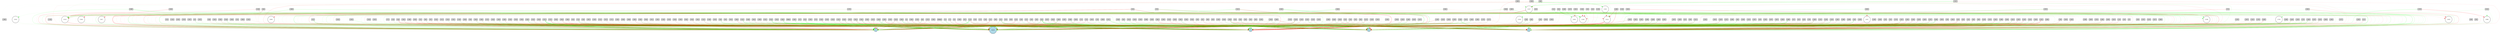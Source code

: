 digraph {
	node [fontsize=9 height=0.2 shape=circle width=0.2]
	x [fillcolor=lightgray shape=box style=filled]
	dx [fillcolor=lightgray shape=box style=filled]
	theta [fillcolor=lightgray shape=box style=filled]
	dtheta [fillcolor=lightgray shape=box style=filled]
	-5 [fillcolor=lightgray shape=box style=filled]
	-6 [fillcolor=lightgray shape=box style=filled]
	-7 [fillcolor=lightgray shape=box style=filled]
	-8 [fillcolor=lightgray shape=box style=filled]
	-9 [fillcolor=lightgray shape=box style=filled]
	-10 [fillcolor=lightgray shape=box style=filled]
	-11 [fillcolor=lightgray shape=box style=filled]
	-12 [fillcolor=lightgray shape=box style=filled]
	-13 [fillcolor=lightgray shape=box style=filled]
	-14 [fillcolor=lightgray shape=box style=filled]
	-15 [fillcolor=lightgray shape=box style=filled]
	-16 [fillcolor=lightgray shape=box style=filled]
	-17 [fillcolor=lightgray shape=box style=filled]
	-18 [fillcolor=lightgray shape=box style=filled]
	-19 [fillcolor=lightgray shape=box style=filled]
	-20 [fillcolor=lightgray shape=box style=filled]
	-21 [fillcolor=lightgray shape=box style=filled]
	-22 [fillcolor=lightgray shape=box style=filled]
	-23 [fillcolor=lightgray shape=box style=filled]
	-24 [fillcolor=lightgray shape=box style=filled]
	-25 [fillcolor=lightgray shape=box style=filled]
	-26 [fillcolor=lightgray shape=box style=filled]
	-27 [fillcolor=lightgray shape=box style=filled]
	-28 [fillcolor=lightgray shape=box style=filled]
	-29 [fillcolor=lightgray shape=box style=filled]
	-30 [fillcolor=lightgray shape=box style=filled]
	-31 [fillcolor=lightgray shape=box style=filled]
	-32 [fillcolor=lightgray shape=box style=filled]
	-33 [fillcolor=lightgray shape=box style=filled]
	-34 [fillcolor=lightgray shape=box style=filled]
	-35 [fillcolor=lightgray shape=box style=filled]
	-36 [fillcolor=lightgray shape=box style=filled]
	-37 [fillcolor=lightgray shape=box style=filled]
	-38 [fillcolor=lightgray shape=box style=filled]
	-39 [fillcolor=lightgray shape=box style=filled]
	-40 [fillcolor=lightgray shape=box style=filled]
	-41 [fillcolor=lightgray shape=box style=filled]
	-42 [fillcolor=lightgray shape=box style=filled]
	-43 [fillcolor=lightgray shape=box style=filled]
	-44 [fillcolor=lightgray shape=box style=filled]
	-45 [fillcolor=lightgray shape=box style=filled]
	-46 [fillcolor=lightgray shape=box style=filled]
	-47 [fillcolor=lightgray shape=box style=filled]
	-48 [fillcolor=lightgray shape=box style=filled]
	-49 [fillcolor=lightgray shape=box style=filled]
	-50 [fillcolor=lightgray shape=box style=filled]
	-51 [fillcolor=lightgray shape=box style=filled]
	-52 [fillcolor=lightgray shape=box style=filled]
	-53 [fillcolor=lightgray shape=box style=filled]
	-54 [fillcolor=lightgray shape=box style=filled]
	-55 [fillcolor=lightgray shape=box style=filled]
	-56 [fillcolor=lightgray shape=box style=filled]
	-57 [fillcolor=lightgray shape=box style=filled]
	-58 [fillcolor=lightgray shape=box style=filled]
	-59 [fillcolor=lightgray shape=box style=filled]
	-60 [fillcolor=lightgray shape=box style=filled]
	-61 [fillcolor=lightgray shape=box style=filled]
	-62 [fillcolor=lightgray shape=box style=filled]
	-63 [fillcolor=lightgray shape=box style=filled]
	-64 [fillcolor=lightgray shape=box style=filled]
	-65 [fillcolor=lightgray shape=box style=filled]
	-66 [fillcolor=lightgray shape=box style=filled]
	-67 [fillcolor=lightgray shape=box style=filled]
	-68 [fillcolor=lightgray shape=box style=filled]
	-69 [fillcolor=lightgray shape=box style=filled]
	-70 [fillcolor=lightgray shape=box style=filled]
	-71 [fillcolor=lightgray shape=box style=filled]
	-72 [fillcolor=lightgray shape=box style=filled]
	-73 [fillcolor=lightgray shape=box style=filled]
	-74 [fillcolor=lightgray shape=box style=filled]
	-75 [fillcolor=lightgray shape=box style=filled]
	-76 [fillcolor=lightgray shape=box style=filled]
	-77 [fillcolor=lightgray shape=box style=filled]
	-78 [fillcolor=lightgray shape=box style=filled]
	-79 [fillcolor=lightgray shape=box style=filled]
	-80 [fillcolor=lightgray shape=box style=filled]
	-81 [fillcolor=lightgray shape=box style=filled]
	-82 [fillcolor=lightgray shape=box style=filled]
	-83 [fillcolor=lightgray shape=box style=filled]
	-84 [fillcolor=lightgray shape=box style=filled]
	-85 [fillcolor=lightgray shape=box style=filled]
	-86 [fillcolor=lightgray shape=box style=filled]
	-87 [fillcolor=lightgray shape=box style=filled]
	-88 [fillcolor=lightgray shape=box style=filled]
	-89 [fillcolor=lightgray shape=box style=filled]
	-90 [fillcolor=lightgray shape=box style=filled]
	-91 [fillcolor=lightgray shape=box style=filled]
	-92 [fillcolor=lightgray shape=box style=filled]
	-93 [fillcolor=lightgray shape=box style=filled]
	-94 [fillcolor=lightgray shape=box style=filled]
	-95 [fillcolor=lightgray shape=box style=filled]
	-96 [fillcolor=lightgray shape=box style=filled]
	-97 [fillcolor=lightgray shape=box style=filled]
	-98 [fillcolor=lightgray shape=box style=filled]
	-99 [fillcolor=lightgray shape=box style=filled]
	-100 [fillcolor=lightgray shape=box style=filled]
	-101 [fillcolor=lightgray shape=box style=filled]
	-102 [fillcolor=lightgray shape=box style=filled]
	-103 [fillcolor=lightgray shape=box style=filled]
	-104 [fillcolor=lightgray shape=box style=filled]
	-105 [fillcolor=lightgray shape=box style=filled]
	-106 [fillcolor=lightgray shape=box style=filled]
	-107 [fillcolor=lightgray shape=box style=filled]
	-108 [fillcolor=lightgray shape=box style=filled]
	-109 [fillcolor=lightgray shape=box style=filled]
	-110 [fillcolor=lightgray shape=box style=filled]
	-111 [fillcolor=lightgray shape=box style=filled]
	-112 [fillcolor=lightgray shape=box style=filled]
	-113 [fillcolor=lightgray shape=box style=filled]
	-114 [fillcolor=lightgray shape=box style=filled]
	-115 [fillcolor=lightgray shape=box style=filled]
	-116 [fillcolor=lightgray shape=box style=filled]
	-117 [fillcolor=lightgray shape=box style=filled]
	-118 [fillcolor=lightgray shape=box style=filled]
	-119 [fillcolor=lightgray shape=box style=filled]
	-120 [fillcolor=lightgray shape=box style=filled]
	-121 [fillcolor=lightgray shape=box style=filled]
	-122 [fillcolor=lightgray shape=box style=filled]
	-123 [fillcolor=lightgray shape=box style=filled]
	-124 [fillcolor=lightgray shape=box style=filled]
	-125 [fillcolor=lightgray shape=box style=filled]
	-126 [fillcolor=lightgray shape=box style=filled]
	-127 [fillcolor=lightgray shape=box style=filled]
	-128 [fillcolor=lightgray shape=box style=filled]
	-129 [fillcolor=lightgray shape=box style=filled]
	-130 [fillcolor=lightgray shape=box style=filled]
	-131 [fillcolor=lightgray shape=box style=filled]
	-132 [fillcolor=lightgray shape=box style=filled]
	-133 [fillcolor=lightgray shape=box style=filled]
	-134 [fillcolor=lightgray shape=box style=filled]
	-135 [fillcolor=lightgray shape=box style=filled]
	-136 [fillcolor=lightgray shape=box style=filled]
	-137 [fillcolor=lightgray shape=box style=filled]
	-138 [fillcolor=lightgray shape=box style=filled]
	-139 [fillcolor=lightgray shape=box style=filled]
	-140 [fillcolor=lightgray shape=box style=filled]
	-141 [fillcolor=lightgray shape=box style=filled]
	-142 [fillcolor=lightgray shape=box style=filled]
	-143 [fillcolor=lightgray shape=box style=filled]
	-144 [fillcolor=lightgray shape=box style=filled]
	-145 [fillcolor=lightgray shape=box style=filled]
	-146 [fillcolor=lightgray shape=box style=filled]
	-147 [fillcolor=lightgray shape=box style=filled]
	-148 [fillcolor=lightgray shape=box style=filled]
	-149 [fillcolor=lightgray shape=box style=filled]
	-150 [fillcolor=lightgray shape=box style=filled]
	-151 [fillcolor=lightgray shape=box style=filled]
	-152 [fillcolor=lightgray shape=box style=filled]
	-153 [fillcolor=lightgray shape=box style=filled]
	-154 [fillcolor=lightgray shape=box style=filled]
	-155 [fillcolor=lightgray shape=box style=filled]
	-156 [fillcolor=lightgray shape=box style=filled]
	-157 [fillcolor=lightgray shape=box style=filled]
	-158 [fillcolor=lightgray shape=box style=filled]
	-159 [fillcolor=lightgray shape=box style=filled]
	-160 [fillcolor=lightgray shape=box style=filled]
	-161 [fillcolor=lightgray shape=box style=filled]
	-162 [fillcolor=lightgray shape=box style=filled]
	-163 [fillcolor=lightgray shape=box style=filled]
	-164 [fillcolor=lightgray shape=box style=filled]
	-165 [fillcolor=lightgray shape=box style=filled]
	-166 [fillcolor=lightgray shape=box style=filled]
	-167 [fillcolor=lightgray shape=box style=filled]
	-168 [fillcolor=lightgray shape=box style=filled]
	-169 [fillcolor=lightgray shape=box style=filled]
	-170 [fillcolor=lightgray shape=box style=filled]
	-171 [fillcolor=lightgray shape=box style=filled]
	-172 [fillcolor=lightgray shape=box style=filled]
	-173 [fillcolor=lightgray shape=box style=filled]
	-174 [fillcolor=lightgray shape=box style=filled]
	-175 [fillcolor=lightgray shape=box style=filled]
	-176 [fillcolor=lightgray shape=box style=filled]
	-177 [fillcolor=lightgray shape=box style=filled]
	-178 [fillcolor=lightgray shape=box style=filled]
	-179 [fillcolor=lightgray shape=box style=filled]
	-180 [fillcolor=lightgray shape=box style=filled]
	-181 [fillcolor=lightgray shape=box style=filled]
	-182 [fillcolor=lightgray shape=box style=filled]
	-183 [fillcolor=lightgray shape=box style=filled]
	-184 [fillcolor=lightgray shape=box style=filled]
	-185 [fillcolor=lightgray shape=box style=filled]
	-186 [fillcolor=lightgray shape=box style=filled]
	-187 [fillcolor=lightgray shape=box style=filled]
	-188 [fillcolor=lightgray shape=box style=filled]
	-189 [fillcolor=lightgray shape=box style=filled]
	-190 [fillcolor=lightgray shape=box style=filled]
	-191 [fillcolor=lightgray shape=box style=filled]
	-192 [fillcolor=lightgray shape=box style=filled]
	-193 [fillcolor=lightgray shape=box style=filled]
	-194 [fillcolor=lightgray shape=box style=filled]
	-195 [fillcolor=lightgray shape=box style=filled]
	-196 [fillcolor=lightgray shape=box style=filled]
	-197 [fillcolor=lightgray shape=box style=filled]
	-198 [fillcolor=lightgray shape=box style=filled]
	-199 [fillcolor=lightgray shape=box style=filled]
	-200 [fillcolor=lightgray shape=box style=filled]
	-201 [fillcolor=lightgray shape=box style=filled]
	-202 [fillcolor=lightgray shape=box style=filled]
	-203 [fillcolor=lightgray shape=box style=filled]
	-204 [fillcolor=lightgray shape=box style=filled]
	-205 [fillcolor=lightgray shape=box style=filled]
	-206 [fillcolor=lightgray shape=box style=filled]
	-207 [fillcolor=lightgray shape=box style=filled]
	-208 [fillcolor=lightgray shape=box style=filled]
	-209 [fillcolor=lightgray shape=box style=filled]
	-210 [fillcolor=lightgray shape=box style=filled]
	-211 [fillcolor=lightgray shape=box style=filled]
	-212 [fillcolor=lightgray shape=box style=filled]
	-213 [fillcolor=lightgray shape=box style=filled]
	-214 [fillcolor=lightgray shape=box style=filled]
	-215 [fillcolor=lightgray shape=box style=filled]
	-216 [fillcolor=lightgray shape=box style=filled]
	-217 [fillcolor=lightgray shape=box style=filled]
	-218 [fillcolor=lightgray shape=box style=filled]
	-219 [fillcolor=lightgray shape=box style=filled]
	-220 [fillcolor=lightgray shape=box style=filled]
	-221 [fillcolor=lightgray shape=box style=filled]
	-222 [fillcolor=lightgray shape=box style=filled]
	-223 [fillcolor=lightgray shape=box style=filled]
	-224 [fillcolor=lightgray shape=box style=filled]
	-225 [fillcolor=lightgray shape=box style=filled]
	-226 [fillcolor=lightgray shape=box style=filled]
	-227 [fillcolor=lightgray shape=box style=filled]
	-228 [fillcolor=lightgray shape=box style=filled]
	-229 [fillcolor=lightgray shape=box style=filled]
	-230 [fillcolor=lightgray shape=box style=filled]
	-231 [fillcolor=lightgray shape=box style=filled]
	-232 [fillcolor=lightgray shape=box style=filled]
	-233 [fillcolor=lightgray shape=box style=filled]
	-234 [fillcolor=lightgray shape=box style=filled]
	-235 [fillcolor=lightgray shape=box style=filled]
	-236 [fillcolor=lightgray shape=box style=filled]
	-237 [fillcolor=lightgray shape=box style=filled]
	-238 [fillcolor=lightgray shape=box style=filled]
	-239 [fillcolor=lightgray shape=box style=filled]
	-240 [fillcolor=lightgray shape=box style=filled]
	-241 [fillcolor=lightgray shape=box style=filled]
	-242 [fillcolor=lightgray shape=box style=filled]
	-243 [fillcolor=lightgray shape=box style=filled]
	-244 [fillcolor=lightgray shape=box style=filled]
	-245 [fillcolor=lightgray shape=box style=filled]
	-246 [fillcolor=lightgray shape=box style=filled]
	-247 [fillcolor=lightgray shape=box style=filled]
	-248 [fillcolor=lightgray shape=box style=filled]
	-249 [fillcolor=lightgray shape=box style=filled]
	-250 [fillcolor=lightgray shape=box style=filled]
	-251 [fillcolor=lightgray shape=box style=filled]
	-252 [fillcolor=lightgray shape=box style=filled]
	-253 [fillcolor=lightgray shape=box style=filled]
	-254 [fillcolor=lightgray shape=box style=filled]
	-255 [fillcolor=lightgray shape=box style=filled]
	-256 [fillcolor=lightgray shape=box style=filled]
	-257 [fillcolor=lightgray shape=box style=filled]
	-258 [fillcolor=lightgray shape=box style=filled]
	-259 [fillcolor=lightgray shape=box style=filled]
	-260 [fillcolor=lightgray shape=box style=filled]
	-261 [fillcolor=lightgray shape=box style=filled]
	-262 [fillcolor=lightgray shape=box style=filled]
	-263 [fillcolor=lightgray shape=box style=filled]
	-264 [fillcolor=lightgray shape=box style=filled]
	-265 [fillcolor=lightgray shape=box style=filled]
	-266 [fillcolor=lightgray shape=box style=filled]
	-267 [fillcolor=lightgray shape=box style=filled]
	-268 [fillcolor=lightgray shape=box style=filled]
	-269 [fillcolor=lightgray shape=box style=filled]
	-270 [fillcolor=lightgray shape=box style=filled]
	-271 [fillcolor=lightgray shape=box style=filled]
	-272 [fillcolor=lightgray shape=box style=filled]
	-273 [fillcolor=lightgray shape=box style=filled]
	-274 [fillcolor=lightgray shape=box style=filled]
	-275 [fillcolor=lightgray shape=box style=filled]
	-276 [fillcolor=lightgray shape=box style=filled]
	-277 [fillcolor=lightgray shape=box style=filled]
	-278 [fillcolor=lightgray shape=box style=filled]
	-279 [fillcolor=lightgray shape=box style=filled]
	-280 [fillcolor=lightgray shape=box style=filled]
	-281 [fillcolor=lightgray shape=box style=filled]
	-282 [fillcolor=lightgray shape=box style=filled]
	-283 [fillcolor=lightgray shape=box style=filled]
	-284 [fillcolor=lightgray shape=box style=filled]
	-285 [fillcolor=lightgray shape=box style=filled]
	-286 [fillcolor=lightgray shape=box style=filled]
	-287 [fillcolor=lightgray shape=box style=filled]
	-288 [fillcolor=lightgray shape=box style=filled]
	-289 [fillcolor=lightgray shape=box style=filled]
	-290 [fillcolor=lightgray shape=box style=filled]
	-291 [fillcolor=lightgray shape=box style=filled]
	-292 [fillcolor=lightgray shape=box style=filled]
	-293 [fillcolor=lightgray shape=box style=filled]
	-294 [fillcolor=lightgray shape=box style=filled]
	-295 [fillcolor=lightgray shape=box style=filled]
	-296 [fillcolor=lightgray shape=box style=filled]
	-297 [fillcolor=lightgray shape=box style=filled]
	-298 [fillcolor=lightgray shape=box style=filled]
	-299 [fillcolor=lightgray shape=box style=filled]
	-300 [fillcolor=lightgray shape=box style=filled]
	-301 [fillcolor=lightgray shape=box style=filled]
	-302 [fillcolor=lightgray shape=box style=filled]
	-303 [fillcolor=lightgray shape=box style=filled]
	-304 [fillcolor=lightgray shape=box style=filled]
	-305 [fillcolor=lightgray shape=box style=filled]
	-306 [fillcolor=lightgray shape=box style=filled]
	-307 [fillcolor=lightgray shape=box style=filled]
	-308 [fillcolor=lightgray shape=box style=filled]
	-309 [fillcolor=lightgray shape=box style=filled]
	-310 [fillcolor=lightgray shape=box style=filled]
	-311 [fillcolor=lightgray shape=box style=filled]
	-312 [fillcolor=lightgray shape=box style=filled]
	-313 [fillcolor=lightgray shape=box style=filled]
	-314 [fillcolor=lightgray shape=box style=filled]
	-315 [fillcolor=lightgray shape=box style=filled]
	-316 [fillcolor=lightgray shape=box style=filled]
	-317 [fillcolor=lightgray shape=box style=filled]
	-318 [fillcolor=lightgray shape=box style=filled]
	-319 [fillcolor=lightgray shape=box style=filled]
	-320 [fillcolor=lightgray shape=box style=filled]
	-321 [fillcolor=lightgray shape=box style=filled]
	-322 [fillcolor=lightgray shape=box style=filled]
	-323 [fillcolor=lightgray shape=box style=filled]
	-324 [fillcolor=lightgray shape=box style=filled]
	-325 [fillcolor=lightgray shape=box style=filled]
	-326 [fillcolor=lightgray shape=box style=filled]
	-327 [fillcolor=lightgray shape=box style=filled]
	-328 [fillcolor=lightgray shape=box style=filled]
	-329 [fillcolor=lightgray shape=box style=filled]
	-330 [fillcolor=lightgray shape=box style=filled]
	-331 [fillcolor=lightgray shape=box style=filled]
	-332 [fillcolor=lightgray shape=box style=filled]
	-333 [fillcolor=lightgray shape=box style=filled]
	-334 [fillcolor=lightgray shape=box style=filled]
	-335 [fillcolor=lightgray shape=box style=filled]
	-336 [fillcolor=lightgray shape=box style=filled]
	-337 [fillcolor=lightgray shape=box style=filled]
	-338 [fillcolor=lightgray shape=box style=filled]
	-339 [fillcolor=lightgray shape=box style=filled]
	-340 [fillcolor=lightgray shape=box style=filled]
	-341 [fillcolor=lightgray shape=box style=filled]
	-342 [fillcolor=lightgray shape=box style=filled]
	-343 [fillcolor=lightgray shape=box style=filled]
	-344 [fillcolor=lightgray shape=box style=filled]
	-345 [fillcolor=lightgray shape=box style=filled]
	-346 [fillcolor=lightgray shape=box style=filled]
	-347 [fillcolor=lightgray shape=box style=filled]
	-348 [fillcolor=lightgray shape=box style=filled]
	-349 [fillcolor=lightgray shape=box style=filled]
	-350 [fillcolor=lightgray shape=box style=filled]
	-351 [fillcolor=lightgray shape=box style=filled]
	-352 [fillcolor=lightgray shape=box style=filled]
	-353 [fillcolor=lightgray shape=box style=filled]
	-354 [fillcolor=lightgray shape=box style=filled]
	-355 [fillcolor=lightgray shape=box style=filled]
	-356 [fillcolor=lightgray shape=box style=filled]
	-357 [fillcolor=lightgray shape=box style=filled]
	-358 [fillcolor=lightgray shape=box style=filled]
	-359 [fillcolor=lightgray shape=box style=filled]
	-360 [fillcolor=lightgray shape=box style=filled]
	-361 [fillcolor=lightgray shape=box style=filled]
	-362 [fillcolor=lightgray shape=box style=filled]
	-363 [fillcolor=lightgray shape=box style=filled]
	-364 [fillcolor=lightgray shape=box style=filled]
	control [fillcolor=lightblue style=filled]
	1 [fillcolor=lightblue style=filled]
	2 [fillcolor=lightblue style=filled]
	3 [fillcolor=lightblue style=filled]
	4 [fillcolor=lightblue style=filled]
	14083 [fillcolor=white style=filled]
	13834 [fillcolor=white style=filled]
	10128 [fillcolor=white style=filled]
	13337 [fillcolor=white style=filled]
	13214 [fillcolor=white style=filled]
	13345 [fillcolor=white style=filled]
	13629 [fillcolor=white style=filled]
	11456 [fillcolor=white style=filled]
	13256 [fillcolor=white style=filled]
	11857 [fillcolor=white style=filled]
	13524 [fillcolor=white style=filled]
	13783 [fillcolor=white style=filled]
	13660 [fillcolor=white style=filled]
	13404 [fillcolor=white style=filled]
	13817 [fillcolor=white style=filled]
	12286 [fillcolor=white style=filled]
	x -> control [color=green penwidth=0.2912009016523607 style=solid]
	x -> 2 [color=green penwidth=0.15968834765474915 style=solid]
	x -> 4 [color=red penwidth=0.49664289644318116 style=solid]
	dx -> control [color=red penwidth=0.13088000285597728 style=dotted]
	dx -> 1 [color=green penwidth=0.7699393347647715 style=solid]
	dx -> 2 [color=green penwidth=0.13425898103337558 style=solid]
	dx -> 3 [color=red penwidth=0.6073723885908744 style=dotted]
	dx -> 4 [color=red penwidth=0.17017254025928824 style=dotted]
	theta -> control [color=red penwidth=0.22084442648592473 style=dotted]
	theta -> 1 [color=red penwidth=0.30929613187632854 style=dotted]
	theta -> 2 [color=green penwidth=0.35493126300313094 style=dotted]
	theta -> 3 [color=green penwidth=0.3986152289529934 style=dotted]
	dtheta -> control [color=green penwidth=0.552170474210539 style=solid]
	dtheta -> 1 [color=red penwidth=0.37213213769919684 style=solid]
	dtheta -> 2 [color=red penwidth=0.24513762829838645 style=dotted]
	dtheta -> 3 [color=red penwidth=0.25080001575524824 style=dotted]
	dtheta -> 4 [color=green penwidth=0.15232150615535092 style=dotted]
	-5 -> control [color=green penwidth=0.7398665136330685 style=solid]
	-5 -> 1 [color=green penwidth=0.5668086824281934 style=dotted]
	-5 -> 2 [color=green penwidth=0.4184123374047156 style=dotted]
	-5 -> 3 [color=green penwidth=0.4148577208622404 style=dotted]
	-6 -> control [color=green penwidth=0.42341922984243807 style=solid]
	-6 -> 1 [color=green penwidth=0.12916295528396973 style=solid]
	-6 -> 2 [color=green penwidth=0.323353726326148 style=solid]
	-7 -> control [color=green penwidth=0.37899237956244103 style=solid]
	-7 -> 1 [color=red penwidth=0.2387161014325558 style=dotted]
	-7 -> 2 [color=red penwidth=0.5831812134257451 style=dotted]
	-7 -> 3 [color=red penwidth=0.3819300004327928 style=dotted]
	-7 -> 4 [color=red penwidth=0.41777335042975616 style=solid]
	-8 -> control [color=red penwidth=0.3611544676757019 style=dotted]
	-8 -> 3 [color=green penwidth=0.19331959900635726 style=dotted]
	-8 -> 4 [color=green penwidth=0.256885864552648 style=solid]
	-9 -> control [color=red penwidth=0.5726608041738827 style=solid]
	-9 -> 1 [color=green penwidth=0.1730646538957128 style=solid]
	-9 -> 2 [color=green penwidth=0.483759595526953 style=dotted]
	-9 -> 3 [color=green penwidth=0.36989916770779296 style=dotted]
	-9 -> 4 [color=red penwidth=0.7706282387699982 style=dotted]
	-10 -> 1 [color=red penwidth=0.43806473475020025 style=solid]
	-10 -> 2 [color=red penwidth=0.23825695044207348 style=solid]
	-11 -> 3 [color=red penwidth=0.49232638719441235 style=solid]
	-11 -> 4 [color=red penwidth=0.348694361527582 style=dotted]
	-12 -> control [color=red penwidth=0.14135751193913 style=dotted]
	-12 -> 1 [color=red penwidth=0.19447613402201883 style=solid]
	-12 -> 2 [color=red penwidth=0.36213016139261134 style=dotted]
	-12 -> 3 [color=green penwidth=0.5843904383856376 style=solid]
	-13 -> control [color=red penwidth=0.7730323401541894 style=dotted]
	-13 -> 1 [color=green penwidth=1.628095961974737 style=solid]
	-13 -> 2 [color=red penwidth=0.4365035158059304 style=solid]
	-13 -> 3 [color=green penwidth=0.5600523863318256 style=solid]
	-13 -> 4 [color=red penwidth=0.5723846286306552 style=solid]
	-14 -> 1 [color=red penwidth=0.3382930258432546 style=solid]
	-14 -> 3 [color=green penwidth=0.5569245706989652 style=dotted]
	-14 -> 4 [color=red penwidth=0.4575697697237935 style=solid]
	-15 -> control [color=green penwidth=0.24416413609254686 style=solid]
	-15 -> 1 [color=green penwidth=0.11923737665604224 style=dotted]
	-16 -> control [color=green penwidth=0.15442943998915984 style=dotted]
	-16 -> 1 [color=red penwidth=0.18867165676222863 style=dotted]
	-16 -> 2 [color=red penwidth=0.29710416476784496 style=solid]
	-16 -> 3 [color=green penwidth=0.6253240635384996 style=dotted]
	-16 -> 4 [color=green penwidth=0.21845068316544947 style=dotted]
	-17 -> control [color=red penwidth=0.10759986615457627 style=solid]
	-17 -> 1 [color=red penwidth=0.31136960295260374 style=solid]
	-17 -> 2 [color=green penwidth=0.4273393436198678 style=dotted]
	-17 -> 3 [color=red penwidth=0.12697105180300436 style=solid]
	-17 -> 4 [color=red penwidth=0.11005559646487263 style=dotted]
	-18 -> control [color=green penwidth=0.22780603909275465 style=solid]
	-18 -> 1 [color=red penwidth=0.5172747933894015 style=dotted]
	-18 -> 2 [color=red penwidth=0.1065375480815449 style=solid]
	-18 -> 3 [color=red penwidth=0.7773321642227636 style=dotted]
	-18 -> 4 [color=red penwidth=0.5340571703100125 style=dotted]
	-19 -> control [color=red penwidth=0.19137172175449418 style=solid]
	-19 -> 1 [color=red penwidth=0.32550167285812937 style=dotted]
	-19 -> 4 [color=green penwidth=0.42216601858050384 style=solid]
	-20 -> 1 [color=green penwidth=0.3699702915842439 style=dotted]
	-20 -> 2 [color=red penwidth=0.2943012272834865 style=solid]
	-20 -> 3 [color=red penwidth=0.928587476905658 style=dotted]
	-20 -> 4 [color=green penwidth=1.0558715933396945 style=solid]
	-21 -> control [color=red penwidth=0.1869343583859731 style=dotted]
	-21 -> 1 [color=red penwidth=0.9825148286878159 style=solid]
	-21 -> 3 [color=red penwidth=0.19678254053071903 style=solid]
	-21 -> 4 [color=green penwidth=0.13583206805831344 style=dotted]
	-22 -> control [color=green penwidth=0.5017874719494808 style=solid]
	-22 -> 1 [color=red penwidth=0.22043932174790493 style=dotted]
	-22 -> 2 [color=green penwidth=1.3139448219805523 style=solid]
	-22 -> 3 [color=red penwidth=0.49708792160379733 style=solid]
	-22 -> 4 [color=green penwidth=0.3138034742240191 style=solid]
	-23 -> 2 [color=green penwidth=0.28826623287298453 style=solid]
	-23 -> 4 [color=green penwidth=0.27997721814996956 style=dotted]
	-24 -> control [color=green penwidth=0.21710675428175258 style=solid]
	-24 -> 1 [color=green penwidth=0.11088514325029976 style=solid]
	-24 -> 2 [color=red penwidth=0.33038644871310596 style=dotted]
	-24 -> 3 [color=red penwidth=0.11811275651088879 style=dotted]
	-24 -> 4 [color=green penwidth=0.40415832672349017 style=dotted]
	-25 -> control [color=red penwidth=0.33302859739646196 style=dotted]
	-25 -> 1 [color=red penwidth=0.727006533103659 style=solid]
	-25 -> 2 [color=red penwidth=0.18977371375389074 style=dotted]
	-25 -> 3 [color=red penwidth=0.1872028365661788 style=solid]
	-25 -> 4 [color=green penwidth=0.29725293394034585 style=solid]
	-26 -> control [color=red penwidth=0.18162769870851309 style=solid]
	-26 -> 1 [color=red penwidth=0.2556689764917144 style=solid]
	-26 -> 2 [color=red penwidth=0.47153238305888723 style=dotted]
	-26 -> 3 [color=green penwidth=0.4834473638978867 style=solid]
	-26 -> 4 [color=green penwidth=0.17756645179683284 style=dotted]
	-27 -> control [color=green penwidth=0.11791952999372166 style=dotted]
	-27 -> 1 [color=green penwidth=0.19657519500232873 style=solid]
	-27 -> 2 [color=red penwidth=0.5669254472584896 style=solid]
	-27 -> 3 [color=red penwidth=0.6971703521523557 style=solid]
	-27 -> 4 [color=green penwidth=0.311736428421272 style=dotted]
	-28 -> control [color=green penwidth=0.4330855990236586 style=solid]
	-28 -> 1 [color=green penwidth=0.1344574705766891 style=dotted]
	-28 -> 2 [color=green penwidth=0.18033632094483404 style=solid]
	-28 -> 3 [color=red penwidth=0.17359572347933494 style=solid]
	-28 -> 4 [color=green penwidth=0.4633854573480607 style=solid]
	-29 -> control [color=red penwidth=0.21375404053255412 style=solid]
	-29 -> 1 [color=red penwidth=0.1395276859178246 style=solid]
	-29 -> 3 [color=red penwidth=0.17306669102499433 style=solid]
	-29 -> 4 [color=green penwidth=0.29664748426146137 style=solid]
	-30 -> 1 [color=green penwidth=0.1222331320085588 style=solid]
	-30 -> 2 [color=red penwidth=0.13927384516975627 style=solid]
	-30 -> 4 [color=red penwidth=0.31310214336013253 style=solid]
	-31 -> control [color=green penwidth=0.25914868977917416 style=dotted]
	-31 -> 1 [color=red penwidth=0.21691375577546956 style=dotted]
	-31 -> 2 [color=red penwidth=0.3179204303745913 style=dotted]
	-32 -> control [color=green penwidth=0.15780231159804392 style=dotted]
	-32 -> 2 [color=green penwidth=0.38333377350583575 style=solid]
	-32 -> 3 [color=green penwidth=0.14520529012980654 style=solid]
	-32 -> 4 [color=red penwidth=0.2830543725994528 style=solid]
	-33 -> 1 [color=green penwidth=0.16843113844863195 style=dotted]
	-33 -> 2 [color=green penwidth=0.1142140589474206 style=dotted]
	-33 -> 3 [color=green penwidth=0.265415226894919 style=dotted]
	-33 -> 4 [color=green penwidth=0.37093461933920047 style=dotted]
	-34 -> control [color=green penwidth=0.7342311534189144 style=dotted]
	-34 -> 1 [color=red penwidth=0.630933168252889 style=solid]
	-34 -> 2 [color=red penwidth=0.9013118309905372 style=solid]
	-34 -> 3 [color=green penwidth=0.4685205096656486 style=dotted]
	-34 -> 4 [color=green penwidth=0.36398253399046465 style=dotted]
	-35 -> control [color=red penwidth=0.3107574810131014 style=dotted]
	-35 -> 1 [color=red penwidth=0.5847740209854271 style=dotted]
	-35 -> 2 [color=green penwidth=0.3388139999420723 style=dotted]
	-35 -> 3 [color=green penwidth=0.13892468555876497 style=dotted]
	-35 -> 4 [color=red penwidth=0.16811518494211886 style=dotted]
	-36 -> control [color=green penwidth=0.3487934446188654 style=dotted]
	-36 -> 3 [color=red penwidth=0.2665074032615516 style=dotted]
	-36 -> 4 [color=red penwidth=0.34529884198510596 style=dotted]
	-37 -> control [color=green penwidth=0.25306318896345936 style=solid]
	-37 -> 1 [color=red penwidth=0.50943206140441 style=dotted]
	-37 -> 2 [color=green penwidth=0.17905890607142966 style=solid]
	-37 -> 3 [color=red penwidth=0.18661888212035277 style=dotted]
	-38 -> control [color=green penwidth=0.7300009901475317 style=solid]
	-38 -> 1 [color=red penwidth=0.30096626892584083 style=solid]
	-38 -> 3 [color=green penwidth=0.4386242740402879 style=solid]
	-38 -> 4 [color=green penwidth=2.1036188621382688 style=solid]
	-39 -> control [color=red penwidth=0.3457485713317574 style=solid]
	-39 -> 1 [color=green penwidth=0.12262477115412336 style=solid]
	-39 -> 2 [color=green penwidth=0.4893603491065285 style=solid]
	-39 -> 3 [color=green penwidth=0.17395663943529172 style=solid]
	-39 -> 4 [color=green penwidth=0.17708047329386145 style=dotted]
	-40 -> control [color=green penwidth=0.2725434515291657 style=solid]
	-40 -> 1 [color=green penwidth=0.1596774874677156 style=dotted]
	-40 -> 2 [color=red penwidth=0.19750997263899162 style=solid]
	-40 -> 3 [color=green penwidth=0.15348171231199373 style=dotted]
	-40 -> 4 [color=green penwidth=0.5604389847093338 style=solid]
	-41 -> 1 [color=red penwidth=0.5873854111513818 style=dotted]
	-41 -> 3 [color=red penwidth=0.470631094728017 style=dotted]
	-41 -> 4 [color=red penwidth=0.14720094112958654 style=dotted]
	-42 -> control [color=green penwidth=0.18740656024692476 style=dotted]
	-42 -> 1 [color=red penwidth=0.10077420332332866 style=solid]
	-42 -> 2 [color=red penwidth=0.6835918428877434 style=solid]
	-42 -> 3 [color=green penwidth=0.14400021266907198 style=dotted]
	-42 -> 4 [color=green penwidth=0.4019905743702611 style=solid]
	-43 -> control [color=green penwidth=0.8768006600358901 style=solid]
	-43 -> 1 [color=red penwidth=0.31031915469624916 style=solid]
	-43 -> 2 [color=green penwidth=0.2813147998930393 style=solid]
	-43 -> 3 [color=green penwidth=0.17289095076759337 style=solid]
	-44 -> control [color=green penwidth=0.1639671620286135 style=solid]
	-44 -> 1 [color=green penwidth=0.19754877826423423 style=solid]
	-44 -> 2 [color=red penwidth=0.2516222558576865 style=dotted]
	-44 -> 4 [color=red penwidth=0.15420108731940424 style=dotted]
	-45 -> 1 [color=red penwidth=0.5606578121066261 style=solid]
	-45 -> 2 [color=green penwidth=0.415003671540659 style=solid]
	-45 -> 3 [color=red penwidth=0.10745928809406315 style=solid]
	-45 -> 4 [color=green penwidth=0.2460654733507543 style=dotted]
	-46 -> 1 [color=red penwidth=0.13054274450574646 style=dotted]
	-46 -> 4 [color=red penwidth=1.1463954515170547 style=solid]
	-47 -> control [color=red penwidth=0.4578759270159213 style=solid]
	-47 -> 1 [color=green penwidth=0.9188980728543736 style=solid]
	-47 -> 4 [color=green penwidth=0.27036109295090066 style=dotted]
	-48 -> control [color=red penwidth=1.0457696089282187 style=dotted]
	-48 -> 1 [color=red penwidth=0.22858032446914406 style=solid]
	-48 -> 2 [color=red penwidth=0.49915448519947714 style=dotted]
	-49 -> control [color=green penwidth=0.1525697918173307 style=solid]
	-49 -> 2 [color=green penwidth=0.2734314633529068 style=solid]
	-49 -> 3 [color=red penwidth=0.5660427322146508 style=dotted]
	-50 -> control [color=red penwidth=0.470257267451337 style=solid]
	-50 -> 1 [color=red penwidth=0.2612988107307397 style=dotted]
	-50 -> 2 [color=red penwidth=0.6736990666704765 style=dotted]
	-50 -> 3 [color=green penwidth=0.39069274995596937 style=solid]
	-51 -> control [color=green penwidth=0.3096233156363095 style=solid]
	-51 -> 1 [color=green penwidth=0.1347534884888455 style=dotted]
	-51 -> 2 [color=red penwidth=0.2836966664957277 style=solid]
	-51 -> 4 [color=red penwidth=0.16573099610922915 style=dotted]
	-52 -> control [color=green penwidth=0.1642039757241432 style=solid]
	-52 -> 1 [color=green penwidth=0.37607259055964504 style=solid]
	-52 -> 2 [color=red penwidth=0.53890664459136 style=dotted]
	-52 -> 3 [color=green penwidth=0.7342167089463884 style=solid]
	-52 -> 4 [color=red penwidth=0.390990916415039 style=dotted]
	-53 -> 2 [color=red penwidth=0.3690802414941081 style=solid]
	-53 -> 4 [color=green penwidth=0.430047246687294 style=solid]
	-54 -> control [color=red penwidth=0.7560013645947135 style=solid]
	-54 -> 1 [color=green penwidth=0.1363592401646826 style=dotted]
	-54 -> 2 [color=green penwidth=0.10160945210213725 style=solid]
	-54 -> 3 [color=red penwidth=0.3240842308215618 style=solid]
	-54 -> 4 [color=green penwidth=0.2600020252179267 style=dotted]
	-55 -> control [color=red penwidth=0.3218575733284783 style=solid]
	-55 -> 1 [color=green penwidth=0.18119434730559325 style=solid]
	-55 -> 3 [color=green penwidth=0.6840643948013796 style=dotted]
	-55 -> 4 [color=red penwidth=0.30521143250843474 style=dotted]
	-56 -> 1 [color=red penwidth=0.4687306147633342 style=dotted]
	-56 -> 3 [color=red penwidth=0.6072423250479921 style=solid]
	-56 -> 4 [color=red penwidth=0.16486685656652356 style=dotted]
	-57 -> 1 [color=green penwidth=1.2516649427016286 style=dotted]
	-57 -> 2 [color=green penwidth=0.4286588000886894 style=dotted]
	-57 -> 3 [color=green penwidth=0.4051837240302514 style=dotted]
	-57 -> 4 [color=red penwidth=0.5371538464453569 style=dotted]
	-58 -> control [color=red penwidth=0.41880456581565784 style=dotted]
	-58 -> 1 [color=green penwidth=0.21294871244300706 style=solid]
	-58 -> 2 [color=green penwidth=0.3855698221511151 style=solid]
	-58 -> 3 [color=green penwidth=0.7965716934983942 style=solid]
	-59 -> control [color=green penwidth=0.6099893889284514 style=dotted]
	-59 -> 2 [color=red penwidth=0.6996297523405892 style=dotted]
	-59 -> 3 [color=green penwidth=0.17151251261518619 style=dotted]
	-59 -> 4 [color=red penwidth=0.4644128380725765 style=dotted]
	-60 -> control [color=green penwidth=0.19756966135309234 style=solid]
	-60 -> 1 [color=green penwidth=0.4300322479743336 style=dotted]
	-60 -> 2 [color=red penwidth=0.3525486852513058 style=solid]
	-60 -> 3 [color=green penwidth=0.1350758658360836 style=solid]
	-60 -> 4 [color=green penwidth=0.40657228208464047 style=solid]
	-61 -> control [color=red penwidth=0.23091151901261953 style=solid]
	-61 -> 2 [color=green penwidth=0.45432796562976097 style=solid]
	-61 -> 4 [color=green penwidth=0.4807897223851798 style=dotted]
	-62 -> 1 [color=red penwidth=0.30450993283262817 style=solid]
	-62 -> 2 [color=green penwidth=0.18331933972530287 style=dotted]
	-62 -> 3 [color=red penwidth=0.4745244951148695 style=dotted]
	-62 -> 4 [color=green penwidth=0.4944532676706068 style=dotted]
	-63 -> control [color=red penwidth=0.3335988294329145 style=dotted]
	-63 -> 1 [color=red penwidth=0.5896451591803042 style=dotted]
	-63 -> 2 [color=green penwidth=0.16194768284095518 style=dotted]
	-63 -> 3 [color=red penwidth=0.19746400314607915 style=dotted]
	-64 -> control [color=green penwidth=0.2902083891588598 style=solid]
	-64 -> 1 [color=red penwidth=0.26324302274011263 style=dotted]
	-64 -> 2 [color=green penwidth=0.16661844793767513 style=dotted]
	-64 -> 4 [color=green penwidth=0.229350708171942 style=dotted]
	-65 -> control [color=red penwidth=0.37516295486242524 style=solid]
	-65 -> 2 [color=red penwidth=0.21944316412363768 style=solid]
	-65 -> 3 [color=red penwidth=0.5372998326298811 style=solid]
	-65 -> 4 [color=red penwidth=1.3608614429711987 style=dotted]
	-66 -> control [color=green penwidth=0.48588903653686066 style=solid]
	-66 -> 2 [color=green penwidth=0.32767126835371174 style=solid]
	-66 -> 3 [color=green penwidth=0.8152078376546747 style=dotted]
	-67 -> control [color=green penwidth=0.6180633456396406 style=solid]
	-67 -> 1 [color=red penwidth=0.2042246329039062 style=solid]
	-67 -> 3 [color=red penwidth=0.22572837489658948 style=dotted]
	-67 -> 4 [color=green penwidth=0.19667688556017718 style=solid]
	-68 -> control [color=red penwidth=0.10784792551495392 style=dotted]
	-68 -> 1 [color=red penwidth=0.10131782285211671 style=dotted]
	-68 -> 2 [color=red penwidth=0.5355054450920191 style=dotted]
	-68 -> 3 [color=red penwidth=0.17528491504907162 style=solid]
	-68 -> 4 [color=red penwidth=0.10614791563804421 style=dotted]
	-69 -> control [color=green penwidth=0.20781380077573722 style=dotted]
	-69 -> 1 [color=green penwidth=0.5475476729220556 style=dotted]
	-69 -> 3 [color=red penwidth=1.1747137494043685 style=dotted]
	-69 -> 4 [color=green penwidth=0.41744856896089 style=dotted]
	-70 -> 1 [color=green penwidth=0.19933671426009672 style=dotted]
	-70 -> 2 [color=red penwidth=0.19756635908437875 style=dotted]
	-70 -> 4 [color=green penwidth=0.33121099696653 style=solid]
	-71 -> control [color=red penwidth=0.25600876754360874 style=dotted]
	-71 -> 1 [color=red penwidth=0.5108494979270797 style=solid]
	-71 -> 2 [color=red penwidth=0.11781219870149938 style=dotted]
	-71 -> 3 [color=red penwidth=0.6670028997512326 style=dotted]
	-71 -> 4 [color=red penwidth=0.828536532186982 style=dotted]
	-72 -> control [color=red penwidth=0.2172688631797004 style=solid]
	-72 -> 1 [color=red penwidth=0.22948319441743897 style=dotted]
	-72 -> 2 [color=red penwidth=0.34108260194388185 style=solid]
	-72 -> 4 [color=green penwidth=0.3435012660694343 style=dotted]
	-73 -> control [color=red penwidth=0.3712429386719073 style=solid]
	-73 -> 1 [color=red penwidth=0.3801703443986404 style=solid]
	-73 -> 2 [color=red penwidth=0.6304340309081994 style=dotted]
	-73 -> 3 [color=red penwidth=0.9233915303673342 style=dotted]
	-73 -> 4 [color=red penwidth=0.4697871024267466 style=solid]
	-74 -> control [color=red penwidth=0.3662321195897126 style=solid]
	-74 -> 1 [color=red penwidth=0.22932681545172323 style=solid]
	-74 -> 2 [color=green penwidth=1.1810252538823491 style=solid]
	-74 -> 4 [color=red penwidth=0.26828457750374946 style=solid]
	-75 -> 2 [color=red penwidth=0.41469003264154614 style=solid]
	-75 -> 3 [color=green penwidth=0.4625836677947266 style=solid]
	-75 -> 4 [color=green penwidth=0.22341007065388468 style=solid]
	-76 -> control [color=green penwidth=0.15795680291426875 style=solid]
	-76 -> 1 [color=green penwidth=0.15328422140206832 style=dotted]
	-76 -> 2 [color=green penwidth=0.8722329742153233 style=solid]
	-76 -> 3 [color=red penwidth=0.26237060155397596 style=solid]
	-76 -> 4 [color=red penwidth=0.27379268891452246 style=solid]
	-77 -> 1 [color=red penwidth=0.11646258138434032 style=solid]
	-77 -> 4 [color=red penwidth=0.2449973560640543 style=solid]
	-78 -> 1 [color=red penwidth=0.19523109024685836 style=dotted]
	-78 -> 2 [color=green penwidth=0.32884268999060773 style=dotted]
	-78 -> 3 [color=green penwidth=0.1164796181247788 style=solid]
	-78 -> 4 [color=red penwidth=0.46097218125732975 style=dotted]
	-79 -> control [color=green penwidth=0.2060771685574747 style=solid]
	-79 -> 1 [color=green penwidth=0.3626427330058609 style=solid]
	-79 -> 2 [color=red penwidth=0.6396113241045184 style=dotted]
	-79 -> 3 [color=red penwidth=0.15128177490219724 style=solid]
	-79 -> 4 [color=green penwidth=0.4296242820294499 style=solid]
	-80 -> 1 [color=green penwidth=0.4283395915841066 style=solid]
	-80 -> 3 [color=green penwidth=0.2375370030901701 style=solid]
	-81 -> control [color=green penwidth=0.3345848080533982 style=solid]
	-81 -> 2 [color=red penwidth=0.20894794582813042 style=solid]
	-81 -> 3 [color=red penwidth=0.267479610349348 style=solid]
	-81 -> 4 [color=red penwidth=0.12398172436080404 style=dotted]
	-82 -> control [color=green penwidth=0.16122476558157958 style=dotted]
	-82 -> 4 [color=green penwidth=0.6392799524645537 style=solid]
	-83 -> control [color=green penwidth=0.16363513275819036 style=solid]
	-83 -> 1 [color=green penwidth=0.7594696255378661 style=dotted]
	-83 -> 2 [color=green penwidth=0.17680287141317363 style=dotted]
	-83 -> 3 [color=red penwidth=0.19412176194400715 style=dotted]
	-83 -> 4 [color=green penwidth=0.43654126579461894 style=dotted]
	-84 -> control [color=red penwidth=0.6507700304019702 style=dotted]
	-84 -> 1 [color=red penwidth=0.4556537411901551 style=solid]
	-84 -> 2 [color=green penwidth=0.5338480586961262 style=dotted]
	-84 -> 3 [color=red penwidth=0.6433964113345043 style=dotted]
	-85 -> control [color=red penwidth=0.3228639766502185 style=dotted]
	-85 -> 2 [color=red penwidth=0.5357689756103307 style=solid]
	-85 -> 3 [color=red penwidth=0.8364806944883797 style=dotted]
	-85 -> 4 [color=green penwidth=0.9771958347705062 style=dotted]
	-86 -> 1 [color=red penwidth=0.5506731211778548 style=dotted]
	-86 -> 3 [color=red penwidth=0.13187454078009803 style=dotted]
	-86 -> 4 [color=red penwidth=0.7182423279611552 style=dotted]
	-87 -> control [color=green penwidth=0.3945835043105582 style=dotted]
	-87 -> 1 [color=red penwidth=0.21079585232429193 style=solid]
	-87 -> 3 [color=green penwidth=0.31044174784412354 style=dotted]
	-87 -> 4 [color=red penwidth=0.6220196125057545 style=solid]
	-88 -> control [color=green penwidth=0.3864512394812092 style=dotted]
	-88 -> 1 [color=green penwidth=0.13311645685606946 style=dotted]
	-88 -> 2 [color=red penwidth=0.25076516662840165 style=solid]
	-88 -> 3 [color=red penwidth=0.10537411295329047 style=dotted]
	-88 -> 4 [color=red penwidth=0.12362620864994 style=dotted]
	-89 -> 3 [color=red penwidth=0.1596545238148666 style=dotted]
	-90 -> control [color=red penwidth=0.1633171200098154 style=solid]
	-90 -> 1 [color=red penwidth=0.22788519023543388 style=dotted]
	-90 -> 2 [color=green penwidth=0.21809686578236076 style=dotted]
	-90 -> 3 [color=green penwidth=0.3320710470027809 style=dotted]
	-90 -> 4 [color=green penwidth=0.6753058961756936 style=dotted]
	-91 -> control [color=green penwidth=0.8500425229084563 style=dotted]
	-91 -> 1 [color=red penwidth=0.16151972438222645 style=dotted]
	-91 -> 2 [color=red penwidth=0.17459304460930003 style=dotted]
	-91 -> 3 [color=green penwidth=0.2626298107474785 style=solid]
	-91 -> 4 [color=red penwidth=0.23004854822575727 style=solid]
	-92 -> control [color=green penwidth=0.5391396669256285 style=solid]
	-92 -> 1 [color=green penwidth=0.15654096952742969 style=dotted]
	-92 -> 2 [color=green penwidth=0.22585487893293696 style=dotted]
	-92 -> 3 [color=green penwidth=0.2160732147581233 style=solid]
	-92 -> 4 [color=green penwidth=0.6460840003423588 style=solid]
	-93 -> control [color=red penwidth=0.904999516582545 style=dotted]
	-93 -> 1 [color=green penwidth=0.3557072708299991 style=dotted]
	-93 -> 2 [color=green penwidth=0.1442904563225859 style=dotted]
	-93 -> 3 [color=green penwidth=0.30182721891249426 style=dotted]
	-93 -> 4 [color=green penwidth=0.24753142260458313 style=solid]
	-94 -> control [color=green penwidth=0.30330860433072016 style=solid]
	-94 -> 1 [color=red penwidth=0.1770943922369897 style=dotted]
	-94 -> 2 [color=green penwidth=0.12332717145467999 style=solid]
	-94 -> 3 [color=green penwidth=0.6804963262625663 style=dotted]
	-94 -> 4 [color=green penwidth=0.3627038070052666 style=solid]
	-95 -> 3 [color=green penwidth=0.12904214700335478 style=solid]
	-96 -> control [color=green penwidth=0.1733518955840992 style=solid]
	-96 -> 1 [color=red penwidth=0.47568782780065466 style=solid]
	-96 -> 2 [color=green penwidth=0.3189759701099491 style=solid]
	-96 -> 4 [color=green penwidth=0.1675766371873983 style=dotted]
	-97 -> control [color=green penwidth=0.2461333188610609 style=dotted]
	-97 -> 1 [color=green penwidth=0.315868121659872 style=dotted]
	-97 -> 2 [color=red penwidth=0.1523530981874721 style=dotted]
	-97 -> 4 [color=red penwidth=0.343279032309431 style=solid]
	-98 -> control [color=green penwidth=0.22159301755317165 style=dotted]
	-98 -> 2 [color=green penwidth=0.12940744587004072 style=dotted]
	-98 -> 3 [color=green penwidth=0.42051704897380904 style=solid]
	-98 -> 4 [color=red penwidth=0.21407378812447808 style=dotted]
	-99 -> control [color=red penwidth=0.36308039192440933 style=solid]
	-99 -> 1 [color=green penwidth=0.31375798606356387 style=dotted]
	-99 -> 2 [color=green penwidth=0.20570500675028502 style=dotted]
	-99 -> 3 [color=green penwidth=0.27161492715102376 style=solid]
	-99 -> 4 [color=red penwidth=0.21698492522236573 style=dotted]
	-100 -> 1 [color=red penwidth=0.29211179315163505 style=dotted]
	-100 -> 3 [color=green penwidth=0.639784576612988 style=dotted]
	-100 -> 4 [color=red penwidth=0.1844191168565416 style=dotted]
	-101 -> control [color=red penwidth=0.22590623281644456 style=dotted]
	-101 -> 1 [color=green penwidth=0.6384249120614865 style=dotted]
	-101 -> 2 [color=red penwidth=0.34704857461617133 style=solid]
	-101 -> 4 [color=red penwidth=0.742449583397958 style=dotted]
	-102 -> control [color=green penwidth=0.30179216919741225 style=dotted]
	-102 -> 1 [color=green penwidth=0.17863476294600564 style=solid]
	-102 -> 4 [color=red penwidth=0.12895579923020245 style=solid]
	-103 -> control [color=green penwidth=0.29865975286039603 style=solid]
	-103 -> 1 [color=green penwidth=0.7894916545364012 style=dotted]
	-103 -> 3 [color=green penwidth=0.3373230195605458 style=dotted]
	-103 -> 4 [color=red penwidth=0.5597448897944249 style=dotted]
	-104 -> control [color=red penwidth=0.43508904967270023 style=dotted]
	-104 -> 1 [color=red penwidth=0.3417802790396004 style=dotted]
	-104 -> 2 [color=green penwidth=0.48688587753395207 style=solid]
	-104 -> 3 [color=green penwidth=0.523845583162128 style=solid]
	-104 -> 4 [color=red penwidth=0.7058893171668742 style=dotted]
	-105 -> 1 [color=green penwidth=0.37835444505089333 style=dotted]
	-105 -> 2 [color=green penwidth=0.4869044680820308 style=dotted]
	-105 -> 4 [color=red penwidth=0.7068118870858665 style=dotted]
	-106 -> 1 [color=green penwidth=0.7680761837094877 style=dotted]
	-106 -> 2 [color=red penwidth=1.034990163408594 style=solid]
	-106 -> 3 [color=green penwidth=0.10116115776434023 style=solid]
	-106 -> 4 [color=green penwidth=0.4285767613111474 style=solid]
	-107 -> 1 [color=red penwidth=0.25118430284655 style=solid]
	-107 -> 2 [color=green penwidth=0.4777049725343884 style=dotted]
	-108 -> control [color=green penwidth=0.22728833430691472 style=solid]
	-108 -> 1 [color=red penwidth=0.4138243334771988 style=solid]
	-108 -> 3 [color=red penwidth=0.3642600797270007 style=solid]
	-108 -> 4 [color=red penwidth=0.3081212608763758 style=solid]
	-109 -> 2 [color=green penwidth=0.8702202934433557 style=solid]
	-109 -> 3 [color=red penwidth=0.17830866849213337 style=dotted]
	-109 -> 4 [color=green penwidth=0.3081341031042796 style=solid]
	-110 -> control [color=red penwidth=0.32026591751449984 style=dotted]
	-110 -> 2 [color=red penwidth=0.18372168507945077 style=dotted]
	-110 -> 3 [color=green penwidth=0.6381127167712003 style=solid]
	-110 -> 4 [color=red penwidth=0.2674307991750329 style=solid]
	-111 -> control [color=red penwidth=0.8066148982617787 style=dotted]
	-111 -> 1 [color=red penwidth=0.2733278091814527 style=solid]
	-111 -> 3 [color=red penwidth=0.2212417956813182 style=dotted]
	-112 -> 1 [color=green penwidth=0.23267658283327602 style=dotted]
	-112 -> 2 [color=green penwidth=0.3708229182196021 style=dotted]
	-112 -> 3 [color=green penwidth=0.4714335510834412 style=dotted]
	-112 -> 4 [color=red penwidth=0.2175790188738621 style=solid]
	-113 -> control [color=red penwidth=0.5632313138869041 style=dotted]
	-113 -> 1 [color=green penwidth=0.23133824698728567 style=solid]
	-113 -> 2 [color=green penwidth=0.2687040943303626 style=dotted]
	-113 -> 3 [color=green penwidth=0.6100198734081735 style=dotted]
	-113 -> 4 [color=red penwidth=0.40847742888280614 style=dotted]
	-114 -> control [color=green penwidth=0.17206665972870777 style=solid]
	-114 -> 1 [color=red penwidth=0.145605833770715 style=dotted]
	-115 -> control [color=red penwidth=0.7127339717185347 style=solid]
	-115 -> 1 [color=green penwidth=0.15948042166623436 style=solid]
	-115 -> 2 [color=green penwidth=0.22792142830703438 style=dotted]
	-115 -> 3 [color=green penwidth=0.21764695573172713 style=solid]
	-116 -> control [color=green penwidth=0.24958682215183056 style=dotted]
	-116 -> 1 [color=red penwidth=1.1808037962168463 style=solid]
	-116 -> 2 [color=green penwidth=0.6597092256822517 style=solid]
	-116 -> 3 [color=red penwidth=0.20574985640396665 style=solid]
	-116 -> 4 [color=green penwidth=0.4362519833287912 style=dotted]
	-117 -> control [color=green penwidth=0.10688539015547474 style=solid]
	-117 -> 1 [color=green penwidth=0.5399223785316744 style=dotted]
	-117 -> 2 [color=green penwidth=0.43716793171426493 style=dotted]
	-117 -> 4 [color=red penwidth=0.27027286569248543 style=solid]
	-118 -> control [color=red penwidth=0.244063283991351 style=dotted]
	-118 -> 1 [color=red penwidth=0.15235790524520523 style=dotted]
	-118 -> 3 [color=green penwidth=0.15538598060712822 style=dotted]
	-119 -> control [color=red penwidth=0.17085508504103392 style=dotted]
	-119 -> 1 [color=green penwidth=0.3290079034411784 style=solid]
	-119 -> 2 [color=red penwidth=0.4475927601246271 style=solid]
	-119 -> 3 [color=red penwidth=0.2828653278042759 style=dotted]
	-119 -> 4 [color=red penwidth=0.6184879226345474 style=dotted]
	-120 -> 1 [color=red penwidth=0.2922933899160092 style=solid]
	-120 -> 2 [color=red penwidth=0.14425635027690625 style=solid]
	-120 -> 4 [color=green penwidth=0.17507545561843957 style=dotted]
	-121 -> control [color=red penwidth=0.2667538996071457 style=dotted]
	-121 -> 1 [color=red penwidth=0.20506014977998654 style=dotted]
	-121 -> 2 [color=red penwidth=0.7048312761672325 style=solid]
	-121 -> 3 [color=red penwidth=0.1576521943564475 style=solid]
	-121 -> 4 [color=green penwidth=0.33634999365347007 style=solid]
	-122 -> control [color=red penwidth=0.16141706137117667 style=dotted]
	-122 -> 1 [color=green penwidth=0.18795206300584388 style=dotted]
	-122 -> 2 [color=green penwidth=1.1254196459247203 style=dotted]
	-122 -> 3 [color=green penwidth=0.4061711939377709 style=solid]
	-122 -> 4 [color=green penwidth=0.4329758073933052 style=solid]
	-123 -> control [color=green penwidth=0.11924666819123697 style=solid]
	-123 -> 2 [color=red penwidth=0.2847648644887732 style=dotted]
	-123 -> 3 [color=red penwidth=0.23118942743748436 style=dotted]
	-123 -> 4 [color=green penwidth=0.18872167317550642 style=dotted]
	-124 -> control [color=green penwidth=0.4348569398472121 style=solid]
	-124 -> 1 [color=green penwidth=0.6839908244989676 style=dotted]
	-124 -> 2 [color=red penwidth=0.7065586244769881 style=dotted]
	-124 -> 4 [color=green penwidth=0.4487202779649745 style=dotted]
	-125 -> control [color=red penwidth=0.406467121716525 style=solid]
	-125 -> 1 [color=red penwidth=0.1705042601931107 style=dotted]
	-125 -> 3 [color=green penwidth=0.15391420224475105 style=dotted]
	-125 -> 4 [color=red penwidth=0.4405864889199772 style=solid]
	-126 -> control [color=green penwidth=0.15004324984787182 style=dotted]
	-126 -> 1 [color=green penwidth=0.15837833576480553 style=solid]
	-126 -> 3 [color=green penwidth=0.6507745131937466 style=dotted]
	-126 -> 4 [color=green penwidth=0.5585441004553952 style=dotted]
	-127 -> control [color=red penwidth=0.7770979801373917 style=solid]
	-127 -> 1 [color=green penwidth=0.18685559744334496 style=solid]
	-127 -> 3 [color=green penwidth=0.16069242210815277 style=solid]
	-127 -> 4 [color=green penwidth=0.22181750854066953 style=solid]
	-128 -> control [color=red penwidth=0.16348445897150155 style=solid]
	-128 -> 1 [color=green penwidth=0.46832702666262827 style=solid]
	-128 -> 2 [color=green penwidth=0.3895123346637144 style=solid]
	-128 -> 4 [color=red penwidth=0.3455210841576516 style=dotted]
	-129 -> 1 [color=red penwidth=0.4429483262907159 style=dotted]
	-129 -> 2 [color=red penwidth=0.48371602582117124 style=solid]
	-129 -> 4 [color=red penwidth=0.10763948719221765 style=dotted]
	-130 -> control [color=red penwidth=0.14567503957832711 style=dotted]
	-130 -> 3 [color=red penwidth=0.1260534172917199 style=solid]
	-130 -> 4 [color=green penwidth=0.27222110404236866 style=solid]
	-131 -> 2 [color=green penwidth=0.24812886287649236 style=solid]
	-131 -> 3 [color=green penwidth=0.6580938991357127 style=dotted]
	-132 -> control [color=red penwidth=0.2433521953793267 style=dotted]
	-132 -> 2 [color=green penwidth=0.390421030446077 style=solid]
	-132 -> 3 [color=green penwidth=0.2251696639819934 style=dotted]
	-133 -> control [color=green penwidth=0.2933294119125437 style=solid]
	-133 -> 2 [color=red penwidth=0.5660725407782261 style=solid]
	-133 -> 3 [color=green penwidth=0.2735717403173606 style=dotted]
	-133 -> 4 [color=red penwidth=0.37313458171337444 style=solid]
	-134 -> 1 [color=green penwidth=0.16326394503612965 style=solid]
	-134 -> 2 [color=red penwidth=0.5535201324706607 style=dotted]
	-135 -> control [color=green penwidth=0.30671393914569905 style=dotted]
	-135 -> 1 [color=red penwidth=0.2061747451174049 style=solid]
	-135 -> 2 [color=red penwidth=0.1405450297821917 style=dotted]
	-135 -> 3 [color=green penwidth=0.29477449158295715 style=solid]
	-135 -> 4 [color=green penwidth=0.24445747379616428 style=solid]
	-136 -> control [color=green penwidth=0.32350576661628205 style=solid]
	-136 -> 1 [color=red penwidth=0.11765309117743276 style=solid]
	-136 -> 2 [color=red penwidth=0.20303556827252833 style=solid]
	-136 -> 3 [color=red penwidth=0.3793755380593644 style=solid]
	-136 -> 4 [color=red penwidth=0.7089680968186128 style=dotted]
	-137 -> control [color=red penwidth=0.39416692565901035 style=solid]
	-137 -> 1 [color=red penwidth=0.17577389831120796 style=solid]
	-137 -> 3 [color=red penwidth=0.15230465494365952 style=solid]
	-138 -> control [color=green penwidth=0.12254986660380429 style=dotted]
	-138 -> 1 [color=green penwidth=0.451927572169723 style=dotted]
	-138 -> 2 [color=green penwidth=0.2221433157383952 style=dotted]
	-138 -> 3 [color=green penwidth=0.5688698245225429 style=solid]
	-139 -> 1 [color=green penwidth=0.14784161545827207 style=solid]
	-139 -> 2 [color=red penwidth=0.5873674489394654 style=solid]
	-139 -> 3 [color=green penwidth=0.10611700511049152 style=dotted]
	-139 -> 4 [color=red penwidth=0.34073109210996666 style=solid]
	-140 -> 1 [color=green penwidth=0.1867749666397271 style=solid]
	-140 -> 3 [color=red penwidth=0.6949853040297789 style=dotted]
	-140 -> 4 [color=red penwidth=0.5176434332961857 style=solid]
	-141 -> control [color=red penwidth=0.31970471969153424 style=dotted]
	-141 -> 2 [color=red penwidth=0.25060348887875517 style=solid]
	-141 -> 3 [color=red penwidth=0.44072457675450283 style=dotted]
	-141 -> 4 [color=green penwidth=0.5999034181584961 style=solid]
	-142 -> control [color=red penwidth=0.4532926666261765 style=dotted]
	-142 -> 1 [color=green penwidth=1.0041800067948143 style=dotted]
	-142 -> 2 [color=green penwidth=0.26576301890632986 style=solid]
	-143 -> control [color=red penwidth=0.18451921684162814 style=dotted]
	-143 -> 1 [color=green penwidth=0.34816757075818294 style=dotted]
	-143 -> 2 [color=green penwidth=0.3154069160522577 style=dotted]
	-143 -> 3 [color=green penwidth=0.32158165031606495 style=dotted]
	-143 -> 4 [color=red penwidth=0.37511178598576955 style=dotted]
	-144 -> 1 [color=green penwidth=0.692089019764373 style=solid]
	-144 -> 2 [color=green penwidth=0.17422222331380888 style=dotted]
	-145 -> control [color=green penwidth=0.3980070336859268 style=dotted]
	-145 -> 1 [color=green penwidth=0.36643007815842465 style=dotted]
	-145 -> 2 [color=green penwidth=0.13258769990189775 style=dotted]
	-145 -> 3 [color=red penwidth=0.1450180495861767 style=solid]
	-145 -> 4 [color=red penwidth=0.1703260833374278 style=dotted]
	-146 -> control [color=green penwidth=0.18308458941999345 style=solid]
	-146 -> 1 [color=green penwidth=0.6750360236787559 style=solid]
	-146 -> 2 [color=red penwidth=0.47532334798648535 style=dotted]
	-146 -> 3 [color=red penwidth=0.3427160329065303 style=dotted]
	-146 -> 4 [color=red penwidth=0.6920300615240328 style=dotted]
	-147 -> control [color=green penwidth=0.19731560040035534 style=solid]
	-147 -> 1 [color=green penwidth=0.47026861561006184 style=dotted]
	-147 -> 3 [color=red penwidth=0.15822677249415085 style=dotted]
	-147 -> 4 [color=green penwidth=0.7070962162116273 style=dotted]
	-148 -> control [color=green penwidth=1.1217861254867822 style=dotted]
	-148 -> 2 [color=red penwidth=0.28173669321072053 style=dotted]
	-148 -> 3 [color=red penwidth=0.28966467304273036 style=solid]
	-148 -> 4 [color=green penwidth=0.41511146141677235 style=solid]
	-149 -> control [color=red penwidth=0.5662049128443909 style=dotted]
	-149 -> 2 [color=red penwidth=0.6766031181489288 style=dotted]
	-149 -> 3 [color=red penwidth=0.5288781952841208 style=dotted]
	-150 -> control [color=green penwidth=0.4398072823095932 style=dotted]
	-150 -> 1 [color=red penwidth=0.5156524627967659 style=solid]
	-150 -> 2 [color=red penwidth=0.3396015577393091 style=solid]
	-150 -> 3 [color=green penwidth=0.6098550503365583 style=dotted]
	-150 -> 4 [color=green penwidth=0.3993285726904705 style=dotted]
	-151 -> control [color=green penwidth=0.16125949929081354 style=dotted]
	-151 -> 2 [color=red penwidth=0.3098620826384524 style=solid]
	-151 -> 3 [color=red penwidth=1.0544271313689173 style=solid]
	-151 -> 4 [color=red penwidth=0.39056701323802856 style=solid]
	-152 -> control [color=green penwidth=0.7437832316707007 style=dotted]
	-152 -> 1 [color=green penwidth=0.5674076030595656 style=dotted]
	-152 -> 2 [color=green penwidth=0.6027248293781198 style=dotted]
	-152 -> 3 [color=green penwidth=0.504066567547001 style=dotted]
	-152 -> 4 [color=red penwidth=0.17982989204608696 style=dotted]
	-153 -> 1 [color=red penwidth=0.4385490301819137 style=dotted]
	-153 -> 2 [color=red penwidth=0.41569776998358443 style=dotted]
	-153 -> 4 [color=green penwidth=0.20670973345821547 style=dotted]
	-154 -> 1 [color=green penwidth=0.8510893682574139 style=solid]
	-154 -> 2 [color=green penwidth=0.27307815768102134 style=dotted]
	-154 -> 3 [color=green penwidth=0.43875029002362254 style=solid]
	-154 -> 4 [color=red penwidth=0.10451388753738489 style=solid]
	-155 -> control [color=green penwidth=0.15272191800730966 style=dotted]
	-155 -> 1 [color=green penwidth=0.5946758833804858 style=dotted]
	-155 -> 2 [color=red penwidth=0.48049144732227667 style=dotted]
	-155 -> 3 [color=red penwidth=0.14567632294454924 style=solid]
	-156 -> control [color=red penwidth=0.8667137893630799 style=dotted]
	-156 -> 1 [color=red penwidth=0.506619547747311 style=dotted]
	-156 -> 2 [color=red penwidth=0.4030062612640759 style=dotted]
	-156 -> 3 [color=green penwidth=0.2784705723928992 style=dotted]
	-156 -> 4 [color=red penwidth=0.10455823888356588 style=dotted]
	-157 -> control [color=green penwidth=0.8412167269957266 style=dotted]
	-157 -> 1 [color=green penwidth=0.22620610767162916 style=solid]
	-157 -> 2 [color=green penwidth=0.13630029616812658 style=dotted]
	-157 -> 3 [color=green penwidth=0.19847567428827256 style=dotted]
	-158 -> 1 [color=red penwidth=0.45815727350332636 style=solid]
	-158 -> 2 [color=green penwidth=0.40384605773342985 style=dotted]
	-158 -> 4 [color=red penwidth=0.6698949806293367 style=dotted]
	-159 -> control [color=green penwidth=0.514002548445223 style=dotted]
	-159 -> 1 [color=green penwidth=0.2207106862400779 style=solid]
	-159 -> 2 [color=green penwidth=0.12673346249778986 style=solid]
	-159 -> 3 [color=green penwidth=1.0294305930092407 style=solid]
	-159 -> 4 [color=red penwidth=0.24395195914219628 style=solid]
	-160 -> control [color=red penwidth=0.27163330665220603 style=dotted]
	-160 -> 1 [color=red penwidth=0.8402177573892877 style=solid]
	-160 -> 2 [color=green penwidth=0.5404172921715253 style=solid]
	-160 -> 4 [color=green penwidth=0.23414684626405755 style=solid]
	-161 -> control [color=green penwidth=0.3259802117674678 style=solid]
	-161 -> 1 [color=green penwidth=0.4557584705811134 style=solid]
	-161 -> 2 [color=green penwidth=0.1729149738462398 style=dotted]
	-161 -> 3 [color=green penwidth=0.5424819023179519 style=dotted]
	-161 -> 4 [color=red penwidth=0.29025317370610604 style=dotted]
	-162 -> control [color=red penwidth=0.5650107508041791 style=solid]
	-162 -> 1 [color=red penwidth=0.27872936838764245 style=solid]
	-162 -> 4 [color=green penwidth=0.21745765060017797 style=solid]
	-163 -> control [color=green penwidth=0.48464438511823416 style=dotted]
	-163 -> 2 [color=green penwidth=0.44456741457599724 style=solid]
	-163 -> 4 [color=green penwidth=0.24415556061898236 style=solid]
	-164 -> 2 [color=red penwidth=0.20354985849880836 style=solid]
	-164 -> 4 [color=red penwidth=0.21219998368497706 style=dotted]
	-165 -> 1 [color=red penwidth=0.23559328030487037 style=solid]
	-165 -> 2 [color=red penwidth=0.26787833409856016 style=dotted]
	-165 -> 3 [color=green penwidth=0.20541510394700951 style=dotted]
	-166 -> control [color=red penwidth=0.15611946357800427 style=solid]
	-166 -> 1 [color=green penwidth=0.5786426725296635 style=solid]
	-166 -> 2 [color=red penwidth=0.25497853557699923 style=solid]
	-166 -> 4 [color=red penwidth=0.13969195906841103 style=dotted]
	-167 -> control [color=red penwidth=0.1969526246103815 style=solid]
	-167 -> 3 [color=green penwidth=0.2007217995767434 style=dotted]
	-167 -> 4 [color=red penwidth=0.17768258523462765 style=solid]
	-168 -> control [color=green penwidth=0.2301714867929436 style=dotted]
	-168 -> 1 [color=red penwidth=0.19921992362433294 style=dotted]
	-168 -> 2 [color=green penwidth=0.5836454579272353 style=solid]
	-168 -> 3 [color=red penwidth=0.12608140011108673 style=solid]
	-168 -> 4 [color=red penwidth=0.14907399509438748 style=dotted]
	-169 -> control [color=green penwidth=0.16824776616300552 style=dotted]
	-169 -> 1 [color=green penwidth=0.23396734342652364 style=solid]
	-169 -> 3 [color=green penwidth=1.0364794643962931 style=dotted]
	-169 -> 4 [color=red penwidth=0.34042693351890196 style=dotted]
	-170 -> control [color=green penwidth=0.7300956667580051 style=dotted]
	-170 -> 3 [color=red penwidth=0.32268105084431165 style=dotted]
	-170 -> 4 [color=green penwidth=0.7625762647268438 style=dotted]
	-171 -> control [color=red penwidth=0.23578506992429965 style=dotted]
	-171 -> 1 [color=green penwidth=0.3005937614497891 style=solid]
	-171 -> 3 [color=red penwidth=0.17266258564850703 style=dotted]
	-172 -> control [color=red penwidth=0.816775513962909 style=dotted]
	-172 -> 1 [color=green penwidth=0.16282580021832255 style=dotted]
	-172 -> 2 [color=red penwidth=0.3698977776752832 style=solid]
	-172 -> 4 [color=green penwidth=0.7718556175518938 style=dotted]
	-173 -> 1 [color=green penwidth=0.32132290535887964 style=solid]
	-173 -> 2 [color=red penwidth=0.4726609930739374 style=dotted]
	-173 -> 3 [color=green penwidth=0.19152560716415762 style=solid]
	-173 -> 4 [color=red penwidth=0.38245139986399546 style=dotted]
	-174 -> control [color=red penwidth=0.12455488837117448 style=dotted]
	-174 -> 2 [color=green penwidth=0.10126068076036276 style=solid]
	-174 -> 3 [color=red penwidth=0.3669454689768753 style=dotted]
	-174 -> 4 [color=red penwidth=0.48213382718114284 style=dotted]
	-175 -> control [color=green penwidth=0.12451066442613655 style=dotted]
	-175 -> 1 [color=red penwidth=0.16425762695493532 style=solid]
	-175 -> 2 [color=red penwidth=0.11740327633759683 style=dotted]
	-175 -> 3 [color=green penwidth=0.6496929513689981 style=dotted]
	-175 -> 4 [color=green penwidth=0.2392866700682787 style=dotted]
	-176 -> control [color=green penwidth=0.24372641935358932 style=solid]
	-176 -> 3 [color=red penwidth=0.24849808003150767 style=solid]
	-176 -> 4 [color=green penwidth=0.3983545835556961 style=solid]
	-177 -> control [color=red penwidth=0.4333250344540581 style=solid]
	-177 -> 1 [color=red penwidth=0.15203498016967182 style=solid]
	-177 -> 3 [color=red penwidth=0.630656011024458 style=dotted]
	-177 -> 4 [color=green penwidth=0.10975299984222081 style=solid]
	-178 -> 1 [color=red penwidth=0.2907924884920441 style=dotted]
	-179 -> control [color=red penwidth=0.2444795693856326 style=solid]
	-179 -> 1 [color=green penwidth=0.19112578095270832 style=solid]
	-179 -> 2 [color=green penwidth=0.23766559623601866 style=solid]
	-179 -> 4 [color=red penwidth=0.29021386320491416 style=solid]
	-180 -> control [color=red penwidth=0.6879748156053969 style=solid]
	-180 -> 3 [color=green penwidth=0.45840991452319546 style=dotted]
	-180 -> 4 [color=red penwidth=0.422518109385987 style=solid]
	-181 -> control [color=red penwidth=0.3596422807764721 style=solid]
	-181 -> 1 [color=red penwidth=0.368467950084703 style=dotted]
	-181 -> 2 [color=red penwidth=0.33115273732811557 style=solid]
	-181 -> 3 [color=red penwidth=0.5617865799596473 style=dotted]
	-181 -> 4 [color=green penwidth=0.38521824196937116 style=dotted]
	-182 -> 1 [color=red penwidth=0.18243604930243074 style=dotted]
	-182 -> 2 [color=red penwidth=0.24341283657264515 style=solid]
	-182 -> 3 [color=red penwidth=0.16157104946285483 style=dotted]
	-182 -> 4 [color=red penwidth=0.3726838286875347 style=solid]
	-183 -> control [color=red penwidth=0.12224926032713884 style=solid]
	-183 -> 1 [color=green penwidth=0.4528877201049688 style=solid]
	-183 -> 2 [color=red penwidth=0.737420492916425 style=dotted]
	-183 -> 4 [color=green penwidth=0.12559421779781368 style=solid]
	-184 -> control [color=green penwidth=0.6869009464304033 style=dotted]
	-184 -> 1 [color=green penwidth=0.15520566956709242 style=dotted]
	-184 -> 2 [color=red penwidth=0.364633046705391 style=dotted]
	-185 -> control [color=red penwidth=0.1353138120855864 style=dotted]
	-185 -> 1 [color=red penwidth=0.2760494344721258 style=dotted]
	-185 -> 2 [color=red penwidth=0.7532603148313738 style=solid]
	-185 -> 3 [color=green penwidth=0.21692745238885475 style=solid]
	-185 -> 4 [color=red penwidth=0.11627900209068606 style=solid]
	-186 -> control [color=red penwidth=0.3630107758908272 style=dotted]
	-186 -> 2 [color=green penwidth=0.43306050829656795 style=dotted]
	-186 -> 3 [color=green penwidth=0.2576370300406269 style=solid]
	-186 -> 4 [color=green penwidth=0.596871647282215 style=solid]
	-187 -> control [color=green penwidth=0.11220457855527861 style=dotted]
	-187 -> 1 [color=red penwidth=0.501576906842641 style=solid]
	-187 -> 2 [color=red penwidth=0.3139048061731522 style=dotted]
	-187 -> 3 [color=green penwidth=0.1729930798432834 style=dotted]
	-187 -> 4 [color=green penwidth=0.5797419047167146 style=solid]
	-188 -> control [color=red penwidth=0.10459101522517954 style=solid]
	-188 -> 1 [color=red penwidth=0.32777196592166274 style=solid]
	-188 -> 4 [color=red penwidth=0.24157371967995112 style=dotted]
	-189 -> control [color=red penwidth=0.25059903217936996 style=solid]
	-189 -> 1 [color=green penwidth=0.24876200424604886 style=solid]
	-189 -> 2 [color=green penwidth=0.5052152108539681 style=solid]
	-189 -> 4 [color=green penwidth=0.24362453220903751 style=solid]
	-190 -> control [color=red penwidth=0.11119167901051599 style=solid]
	-190 -> 1 [color=green penwidth=0.47420595508963814 style=dotted]
	-190 -> 2 [color=red penwidth=0.12263500966011216 style=solid]
	-190 -> 3 [color=green penwidth=0.7220644131318604 style=dotted]
	-190 -> 4 [color=green penwidth=0.2127633163772703 style=solid]
	-191 -> control [color=red penwidth=0.16380281967185062 style=solid]
	-191 -> 1 [color=red penwidth=0.6963961126852982 style=dotted]
	-191 -> 2 [color=green penwidth=0.2599579388942971 style=solid]
	-191 -> 3 [color=green penwidth=0.28674340994310704 style=dotted]
	-192 -> control [color=green penwidth=0.2132994358887648 style=dotted]
	-192 -> 2 [color=red penwidth=0.11795463677691602 style=solid]
	-192 -> 3 [color=red penwidth=0.3392301807202441 style=dotted]
	-192 -> 4 [color=red penwidth=0.659557525447756 style=solid]
	-193 -> 1 [color=green penwidth=0.2299843037183237 style=dotted]
	-193 -> 2 [color=green penwidth=0.1413689809476238 style=dotted]
	-193 -> 4 [color=green penwidth=0.4072377289858864 style=dotted]
	-194 -> control [color=green penwidth=0.2278363759934636 style=solid]
	-194 -> 3 [color=green penwidth=0.26790852312683133 style=dotted]
	-194 -> 4 [color=red penwidth=0.18885661487707517 style=solid]
	-195 -> control [color=green penwidth=1.019140850318532 style=dotted]
	-195 -> 1 [color=green penwidth=0.22350427294062084 style=solid]
	-195 -> 4 [color=red penwidth=0.47694614049533424 style=solid]
	-196 -> 1 [color=red penwidth=0.1761266718802756 style=solid]
	-196 -> 2 [color=green penwidth=0.7509626696238986 style=dotted]
	-196 -> 3 [color=green penwidth=0.3988085926663192 style=solid]
	-196 -> 4 [color=green penwidth=0.34162358751592126 style=dotted]
	-197 -> control [color=green penwidth=0.43025035057908734 style=dotted]
	-197 -> 2 [color=red penwidth=0.17658994205193418 style=dotted]
	-197 -> 3 [color=red penwidth=0.7090668348822777 style=solid]
	-197 -> 4 [color=green penwidth=0.71334323509237 style=solid]
	-198 -> control [color=red penwidth=0.28493770602913626 style=solid]
	-198 -> 1 [color=green penwidth=0.33486342268774094 style=solid]
	-198 -> 2 [color=green penwidth=0.5755674184868467 style=solid]
	-198 -> 3 [color=green penwidth=0.2431012099670223 style=dotted]
	-198 -> 4 [color=red penwidth=0.2588159696348119 style=solid]
	-199 -> 1 [color=red penwidth=0.19904998112557049 style=solid]
	-199 -> 2 [color=green penwidth=0.8427178599317768 style=dotted]
	-199 -> 3 [color=green penwidth=0.25233676130121335 style=dotted]
	-199 -> 4 [color=red penwidth=0.5476413801566242 style=dotted]
	-200 -> control [color=red penwidth=0.18821745581004945 style=dotted]
	-200 -> 1 [color=green penwidth=0.7981035192079967 style=solid]
	-200 -> 2 [color=red penwidth=0.38061927555092356 style=dotted]
	-200 -> 3 [color=red penwidth=0.18012888614202388 style=solid]
	-200 -> 4 [color=green penwidth=0.13081971660930547 style=solid]
	-201 -> control [color=green penwidth=0.31836561308002304 style=solid]
	-201 -> 1 [color=green penwidth=0.39205251390658036 style=dotted]
	-201 -> 2 [color=red penwidth=0.24806344747355993 style=dotted]
	-201 -> 3 [color=green penwidth=0.3348266765148321 style=dotted]
	-201 -> 4 [color=green penwidth=0.15529234504077122 style=solid]
	-202 -> control [color=green penwidth=0.24067723243491942 style=solid]
	-202 -> 1 [color=red penwidth=0.6541588350923758 style=dotted]
	-202 -> 2 [color=red penwidth=0.3649006765839973 style=solid]
	-203 -> control [color=red penwidth=0.34855598550522676 style=dotted]
	-203 -> 2 [color=red penwidth=0.47388793358948766 style=solid]
	-203 -> 3 [color=red penwidth=0.3607551199804818 style=solid]
	-203 -> 4 [color=green penwidth=0.23976348472941508 style=dotted]
	-204 -> control [color=red penwidth=0.2986256028774123 style=solid]
	-204 -> 2 [color=red penwidth=0.408078983913326 style=solid]
	-204 -> 3 [color=red penwidth=0.4910268178466346 style=solid]
	-204 -> 4 [color=green penwidth=0.2915281800610884 style=dotted]
	-205 -> control [color=red penwidth=0.26496386211605105 style=solid]
	-205 -> 1 [color=green penwidth=0.2541657939267399 style=solid]
	-205 -> 4 [color=red penwidth=0.35524418339259645 style=solid]
	-206 -> control [color=red penwidth=0.12453981534373189 style=solid]
	-206 -> 3 [color=green penwidth=0.41090552594662866 style=solid]
	-206 -> 4 [color=green penwidth=0.5040211017036281 style=dotted]
	-207 -> control [color=red penwidth=0.18060987833454484 style=solid]
	-207 -> 1 [color=green penwidth=0.27170565965258975 style=solid]
	-207 -> 2 [color=green penwidth=0.12841472332266912 style=solid]
	-207 -> 3 [color=red penwidth=0.2959450525689249 style=dotted]
	-207 -> 4 [color=red penwidth=0.14972939139414612 style=solid]
	-208 -> control [color=red penwidth=0.18350456752477293 style=dotted]
	-208 -> 1 [color=red penwidth=0.40548938113501254 style=solid]
	-208 -> 2 [color=red penwidth=0.6500924073208577 style=dotted]
	-208 -> 3 [color=red penwidth=0.522984964128527 style=solid]
	-209 -> control [color=red penwidth=0.3338483266037782 style=solid]
	-209 -> 1 [color=red penwidth=0.29283606306023147 style=dotted]
	-209 -> 3 [color=red penwidth=0.10594910534945287 style=solid]
	-209 -> 4 [color=red penwidth=0.3423897494632845 style=solid]
	-210 -> 1 [color=green penwidth=0.2120059301036175 style=solid]
	-210 -> 4 [color=green penwidth=0.45551798985174874 style=dotted]
	-211 -> control [color=red penwidth=0.702721728133514 style=solid]
	-211 -> 1 [color=red penwidth=0.2659581445666891 style=dotted]
	-211 -> 2 [color=green penwidth=0.5400961436163707 style=solid]
	-211 -> 3 [color=red penwidth=0.141662965620881 style=solid]
	-211 -> 4 [color=green penwidth=0.3511304266272587 style=dotted]
	-212 -> 1 [color=green penwidth=0.4701227903813894 style=dotted]
	-212 -> 3 [color=red penwidth=0.8084529751590553 style=dotted]
	-212 -> 4 [color=red penwidth=0.5051095000178643 style=dotted]
	-213 -> control [color=green penwidth=0.3681136247399497 style=solid]
	-213 -> 1 [color=red penwidth=0.11717799568663188 style=solid]
	-213 -> 2 [color=green penwidth=1.100874864138552 style=solid]
	-213 -> 3 [color=green penwidth=0.2628604953946523 style=dotted]
	-214 -> 1 [color=green penwidth=0.216878676849669 style=solid]
	-214 -> 3 [color=green penwidth=0.1390143726993478 style=solid]
	-215 -> 1 [color=green penwidth=0.5744830326092458 style=dotted]
	-215 -> 2 [color=red penwidth=0.11330695181357911 style=solid]
	-215 -> 3 [color=red penwidth=0.5305142359161998 style=solid]
	-216 -> control [color=green penwidth=0.7532678483746753 style=dotted]
	-216 -> 1 [color=green penwidth=0.5262912528174153 style=solid]
	-216 -> 3 [color=green penwidth=0.29301183020712607 style=dotted]
	-216 -> 4 [color=red penwidth=0.4406064549925619 style=solid]
	-217 -> control [color=green penwidth=0.31700319334661853 style=dotted]
	-217 -> 1 [color=red penwidth=0.6730199912136606 style=dotted]
	-217 -> 2 [color=green penwidth=0.5099796652208419 style=solid]
	-217 -> 3 [color=red penwidth=0.5414354651140141 style=dotted]
	-217 -> 4 [color=red penwidth=0.34789584291548814 style=dotted]
	-218 -> control [color=green penwidth=0.28988956138135347 style=dotted]
	-218 -> 1 [color=red penwidth=0.23735330225173865 style=solid]
	-218 -> 2 [color=red penwidth=0.40088602625918224 style=solid]
	-218 -> 4 [color=green penwidth=0.13073836450520746 style=dotted]
	-219 -> control [color=green penwidth=0.14235709160248855 style=solid]
	-219 -> 1 [color=green penwidth=0.32829247546209783 style=dotted]
	-219 -> 2 [color=red penwidth=0.6438541930635642 style=dotted]
	-219 -> 3 [color=green penwidth=0.5946416098044937 style=dotted]
	-219 -> 4 [color=green penwidth=0.4083154607449152 style=dotted]
	-220 -> control [color=green penwidth=0.18291797696494438 style=dotted]
	-220 -> 1 [color=green penwidth=0.23485126089663053 style=dotted]
	-220 -> 2 [color=red penwidth=0.3328306108598138 style=dotted]
	-220 -> 3 [color=red penwidth=0.3182208668512553 style=solid]
	-220 -> 4 [color=red penwidth=0.12520905097868096 style=solid]
	-221 -> control [color=red penwidth=0.21072278567856398 style=dotted]
	-221 -> 1 [color=green penwidth=0.30942496836369127 style=dotted]
	-221 -> 2 [color=green penwidth=0.37306676357982405 style=solid]
	-221 -> 3 [color=red penwidth=0.2806906240472554 style=solid]
	-222 -> control [color=red penwidth=0.22368442573301012 style=dotted]
	-222 -> 1 [color=green penwidth=0.5905102045082444 style=solid]
	-222 -> 2 [color=red penwidth=0.30537503285462564 style=dotted]
	-222 -> 3 [color=red penwidth=0.15112514525013998 style=solid]
	-222 -> 4 [color=red penwidth=0.23800463353248477 style=solid]
	-223 -> control [color=red penwidth=0.33708772872596526 style=dotted]
	-223 -> 1 [color=red penwidth=0.3583396805057756 style=solid]
	-223 -> 3 [color=green penwidth=0.27412841774790353 style=solid]
	-223 -> 4 [color=green penwidth=0.5024700337268436 style=solid]
	-224 -> control [color=green penwidth=0.5539013845575631 style=dotted]
	-224 -> 1 [color=red penwidth=0.29190446672038695 style=dotted]
	-224 -> 2 [color=red penwidth=0.2901284169303697 style=dotted]
	-224 -> 4 [color=red penwidth=0.2553118609688221 style=solid]
	-225 -> control [color=red penwidth=0.15474423531112902 style=dotted]
	-225 -> 1 [color=green penwidth=0.15024555252937496 style=dotted]
	-225 -> 4 [color=green penwidth=0.42223669957412324 style=solid]
	-226 -> 1 [color=green penwidth=0.131801807514249 style=dotted]
	-226 -> 2 [color=green penwidth=0.1578553103681577 style=solid]
	-226 -> 3 [color=red penwidth=0.19956349944405044 style=solid]
	-226 -> 4 [color=green penwidth=0.23204482601041776 style=dotted]
	-227 -> 2 [color=green penwidth=0.5083017004041813 style=solid]
	-227 -> 3 [color=green penwidth=0.34609188582666295 style=solid]
	-227 -> 4 [color=red penwidth=0.5670257956330628 style=dotted]
	-228 -> control [color=red penwidth=0.38543521445310147 style=solid]
	-228 -> 1 [color=red penwidth=0.11445470670298374 style=dotted]
	-228 -> 3 [color=green penwidth=0.6462521381476967 style=dotted]
	-229 -> control [color=red penwidth=0.196011283128856 style=solid]
	-229 -> 1 [color=red penwidth=0.37121072160868995 style=solid]
	-229 -> 2 [color=red penwidth=0.24648043090194638 style=dotted]
	-229 -> 4 [color=green penwidth=0.7683469384734668 style=dotted]
	-230 -> control [color=green penwidth=0.30801876321307353 style=dotted]
	-230 -> 2 [color=red penwidth=0.4874923266449196 style=solid]
	-230 -> 3 [color=red penwidth=0.38465621733096245 style=dotted]
	-230 -> 4 [color=red penwidth=0.1847262969543792 style=solid]
	-231 -> control [color=green penwidth=0.35344496951913096 style=solid]
	-231 -> 1 [color=red penwidth=0.10301221644699003 style=solid]
	-231 -> 3 [color=green penwidth=0.45162887919176076 style=dotted]
	-231 -> 4 [color=green penwidth=0.2712505251187285 style=dotted]
	-232 -> control [color=red penwidth=0.21638016946558494 style=solid]
	-232 -> 1 [color=red penwidth=0.9443143460633265 style=dotted]
	-232 -> 2 [color=green penwidth=0.5995909085065219 style=solid]
	-232 -> 3 [color=green penwidth=1.2975797179641937 style=solid]
	-233 -> control [color=green penwidth=0.2066075471500836 style=dotted]
	-233 -> 1 [color=red penwidth=0.307092762168126 style=solid]
	-233 -> 2 [color=green penwidth=0.1933446706881514 style=solid]
	-233 -> 3 [color=green penwidth=0.16275336405989277 style=solid]
	-234 -> 1 [color=green penwidth=0.567395118558624 style=dotted]
	-234 -> 2 [color=green penwidth=0.17895414170358104 style=solid]
	-234 -> 3 [color=green penwidth=0.11794061798367435 style=dotted]
	-234 -> 4 [color=green penwidth=0.5023686936205748 style=solid]
	-235 -> control [color=green penwidth=0.36392324207679827 style=dotted]
	-235 -> 1 [color=green penwidth=0.1588627572112794 style=solid]
	-236 -> control [color=red penwidth=0.2732779535750779 style=solid]
	-236 -> 2 [color=red penwidth=0.21360587184857432 style=dotted]
	-236 -> 4 [color=red penwidth=0.1632914578417307 style=solid]
	-237 -> control [color=green penwidth=0.4416188177900091 style=dotted]
	-237 -> 1 [color=red penwidth=0.4601807549962492 style=solid]
	-237 -> 2 [color=red penwidth=0.5653828545142374 style=dotted]
	-237 -> 3 [color=red penwidth=0.18892771336308903 style=solid]
	-237 -> 4 [color=green penwidth=0.377764076895189 style=dotted]
	-238 -> 1 [color=red penwidth=0.18282388600083205 style=dotted]
	-238 -> 3 [color=green penwidth=0.15046178011105382 style=dotted]
	-238 -> 4 [color=green penwidth=0.1334662126614906 style=dotted]
	-239 -> control [color=red penwidth=0.3604215595716048 style=solid]
	-239 -> 1 [color=green penwidth=0.13980560377957213 style=dotted]
	-239 -> 2 [color=red penwidth=0.12808207865470886 style=solid]
	-239 -> 4 [color=green penwidth=0.2649020024846992 style=solid]
	-240 -> control [color=green penwidth=1.2365756821788643 style=solid]
	-240 -> 1 [color=red penwidth=0.2141804279195053 style=dotted]
	-240 -> 2 [color=green penwidth=0.30217082080356916 style=solid]
	-240 -> 3 [color=red penwidth=0.18094738297205565 style=dotted]
	-241 -> control [color=green penwidth=0.26005563299155265 style=solid]
	-241 -> 1 [color=green penwidth=0.4505096557699413 style=solid]
	-241 -> 2 [color=red penwidth=0.47851760719702163 style=dotted]
	-241 -> 3 [color=green penwidth=0.3674672322458894 style=dotted]
	-241 -> 4 [color=red penwidth=0.7125876526425116 style=solid]
	-242 -> control [color=red penwidth=0.4068974214722221 style=solid]
	-242 -> 1 [color=green penwidth=0.47030637973417533 style=solid]
	-242 -> 3 [color=green penwidth=0.41276040950475423 style=solid]
	-242 -> 4 [color=red penwidth=0.18748002064619348 style=solid]
	-243 -> control [color=red penwidth=0.3519890004770252 style=dotted]
	-243 -> 1 [color=red penwidth=0.6436767798902109 style=dotted]
	-243 -> 2 [color=red penwidth=0.37487345803794836 style=solid]
	-243 -> 4 [color=green penwidth=0.9317915933788523 style=solid]
	-244 -> control [color=red penwidth=1.9892041198408954 style=dotted]
	-244 -> 3 [color=red penwidth=0.19116021318795257 style=solid]
	-244 -> 4 [color=green penwidth=0.3554626804503851 style=solid]
	-245 -> control [color=green penwidth=0.32309826226340466 style=dotted]
	-245 -> 1 [color=green penwidth=0.6448936950116598 style=dotted]
	-245 -> 2 [color=red penwidth=0.19507527146326892 style=solid]
	-245 -> 4 [color=red penwidth=0.34302147468919275 style=solid]
	-246 -> control [color=red penwidth=1.0350964999036152 style=dotted]
	-246 -> 2 [color=green penwidth=0.15862679365777238 style=dotted]
	-246 -> 3 [color=green penwidth=0.16912418953183445 style=solid]
	-246 -> 4 [color=green penwidth=0.1652178446842753 style=solid]
	-247 -> control [color=red penwidth=0.33185602396066627 style=dotted]
	-247 -> 1 [color=red penwidth=0.5277160179728967 style=solid]
	-247 -> 2 [color=red penwidth=0.1663090629343747 style=dotted]
	-247 -> 3 [color=green penwidth=0.63261842093351 style=dotted]
	-247 -> 4 [color=green penwidth=0.4034649279976492 style=dotted]
	-248 -> control [color=green penwidth=0.9483081461900313 style=solid]
	-248 -> 1 [color=red penwidth=0.1169663552438595 style=solid]
	-248 -> 2 [color=green penwidth=0.45040110422374124 style=dotted]
	-248 -> 3 [color=green penwidth=0.2955070249074466 style=solid]
	-248 -> 4 [color=green penwidth=0.12152540515647099 style=dotted]
	-249 -> control [color=green penwidth=0.27148609109589117 style=dotted]
	-249 -> 1 [color=red penwidth=0.3806625856242627 style=solid]
	-249 -> 2 [color=green penwidth=0.37824746359541705 style=dotted]
	-249 -> 3 [color=red penwidth=0.2028217078267377 style=solid]
	-250 -> control [color=green penwidth=0.38897444478578014 style=solid]
	-250 -> 1 [color=green penwidth=0.5940086988297427 style=solid]
	-250 -> 2 [color=green penwidth=0.5115936090706843 style=dotted]
	-250 -> 3 [color=red penwidth=0.42494160209060916 style=solid]
	-250 -> 4 [color=red penwidth=0.7086567726587464 style=solid]
	-251 -> 2 [color=red penwidth=0.5950171676812301 style=solid]
	-251 -> 3 [color=green penwidth=0.38328795328486165 style=dotted]
	-251 -> 4 [color=green penwidth=0.2512480318250885 style=solid]
	-252 -> control [color=red penwidth=0.5976747439022703 style=solid]
	-252 -> 1 [color=red penwidth=0.6368338450961349 style=dotted]
	-252 -> 2 [color=green penwidth=0.11233869503125951 style=dotted]
	-252 -> 4 [color=red penwidth=0.10120060183633346 style=dotted]
	-253 -> control [color=green penwidth=1.140822298880438 style=dotted]
	-253 -> 1 [color=red penwidth=0.6881354483389787 style=solid]
	-253 -> 2 [color=red penwidth=0.25720870192731304 style=solid]
	-253 -> 3 [color=green penwidth=0.4500323276971566 style=dotted]
	-253 -> 4 [color=red penwidth=0.3981237276624807 style=solid]
	-254 -> 2 [color=green penwidth=0.18061578825299668 style=dotted]
	-255 -> control [color=green penwidth=0.352300163981794 style=solid]
	-255 -> 2 [color=red penwidth=0.27446534602954475 style=dotted]
	-255 -> 4 [color=green penwidth=0.4266070377094272 style=dotted]
	-256 -> 1 [color=red penwidth=0.26092431029951313 style=solid]
	-256 -> 2 [color=red penwidth=0.20444181315508814 style=solid]
	-256 -> 3 [color=red penwidth=0.34617152516534944 style=solid]
	-257 -> control [color=green penwidth=0.48879262741075125 style=solid]
	-257 -> 2 [color=red penwidth=0.867253679642199 style=solid]
	-257 -> 3 [color=green penwidth=0.47573915306641645 style=dotted]
	-257 -> 4 [color=green penwidth=0.19707500618718826 style=solid]
	-258 -> control [color=green penwidth=0.24028925345808236 style=dotted]
	-258 -> 1 [color=green penwidth=0.20673951933462226 style=dotted]
	-258 -> 2 [color=green penwidth=0.19757240603371912 style=dotted]
	-259 -> control [color=green penwidth=0.42815905028045054 style=solid]
	-259 -> 1 [color=green penwidth=0.1894078151403581 style=solid]
	-259 -> 2 [color=red penwidth=0.452719170322574 style=solid]
	-259 -> 4 [color=red penwidth=0.2242051229107393 style=dotted]
	-260 -> 1 [color=green penwidth=0.7239487137021484 style=dotted]
	-260 -> 3 [color=red penwidth=0.11763058494078418 style=solid]
	-260 -> 4 [color=green penwidth=0.5571761790249639 style=dotted]
	-261 -> 1 [color=red penwidth=0.36467770485105344 style=dotted]
	-261 -> 2 [color=green penwidth=0.7119363498444372 style=solid]
	-261 -> 3 [color=green penwidth=0.37473400740625573 style=dotted]
	-262 -> control [color=red penwidth=0.24901950673304296 style=solid]
	-262 -> 1 [color=red penwidth=0.48920289337400324 style=dotted]
	-262 -> 2 [color=red penwidth=0.2983718169167564 style=dotted]
	-262 -> 3 [color=red penwidth=0.40792514031850136 style=solid]
	-263 -> control [color=red penwidth=0.10595629153314311 style=dotted]
	-263 -> 1 [color=red penwidth=0.14090275457242268 style=dotted]
	-263 -> 2 [color=green penwidth=0.42744339269359277 style=dotted]
	-263 -> 3 [color=red penwidth=0.18831745187519477 style=solid]
	-263 -> 4 [color=green penwidth=1.0743585094961678 style=solid]
	-264 -> control [color=red penwidth=0.5336177068333635 style=solid]
	-264 -> 1 [color=red penwidth=0.44339508239225 style=dotted]
	-264 -> 3 [color=red penwidth=0.136834790418558 style=dotted]
	-264 -> 4 [color=red penwidth=0.3867357001863059 style=solid]
	-265 -> control [color=red penwidth=0.11347087428855354 style=solid]
	-265 -> 1 [color=green penwidth=0.12327694747927409 style=dotted]
	-265 -> 2 [color=red penwidth=0.316933421550332 style=solid]
	-265 -> 3 [color=green penwidth=0.39886456412603066 style=dotted]
	-265 -> 4 [color=red penwidth=0.23812914405977068 style=solid]
	-266 -> 1 [color=green penwidth=0.3943037735541194 style=solid]
	-266 -> 2 [color=green penwidth=0.2773192228199546 style=solid]
	-266 -> 3 [color=green penwidth=0.8316429137394189 style=solid]
	-267 -> 1 [color=red penwidth=0.48072141487472464 style=dotted]
	-267 -> 2 [color=red penwidth=0.405832423993021 style=dotted]
	-267 -> 3 [color=red penwidth=0.27606800940896026 style=dotted]
	-267 -> 4 [color=green penwidth=0.4146652405596649 style=solid]
	-268 -> control [color=green penwidth=0.3880135382349994 style=dotted]
	-268 -> 2 [color=green penwidth=0.1819110239203042 style=dotted]
	-268 -> 3 [color=red penwidth=0.17727670760763392 style=dotted]
	-268 -> 4 [color=green penwidth=1.1668032669718396 style=solid]
	-269 -> control [color=green penwidth=0.10880130343143773 style=solid]
	-269 -> 1 [color=green penwidth=0.6023783825715351 style=dotted]
	-269 -> 2 [color=red penwidth=0.1915479783330749 style=dotted]
	-269 -> 3 [color=red penwidth=0.22974658227809217 style=solid]
	-270 -> control [color=green penwidth=0.14254813558774337 style=solid]
	-271 -> control [color=green penwidth=0.47091062297792996 style=solid]
	-271 -> 1 [color=green penwidth=1.9253571831330705 style=solid]
	-271 -> 2 [color=green penwidth=0.3771955672014141 style=solid]
	-271 -> 4 [color=green penwidth=0.13429147315200116 style=dotted]
	-272 -> control [color=green penwidth=0.10443471322535519 style=dotted]
	-272 -> 1 [color=red penwidth=0.2384662084531993 style=dotted]
	-272 -> 2 [color=red penwidth=0.2786827271998794 style=solid]
	-272 -> 4 [color=red penwidth=1.0239316365886313 style=solid]
	-273 -> control [color=red penwidth=0.9638980856271123 style=dotted]
	-273 -> 1 [color=red penwidth=0.49409094036257184 style=solid]
	-273 -> 2 [color=green penwidth=0.20450772794095987 style=solid]
	-273 -> 3 [color=red penwidth=0.19726406344807706 style=solid]
	-273 -> 4 [color=red penwidth=0.2717834897924156 style=dotted]
	-274 -> 1 [color=green penwidth=0.3179359646434221 style=dotted]
	-274 -> 3 [color=red penwidth=0.706163582413409 style=dotted]
	-274 -> 4 [color=red penwidth=0.441044139659864 style=dotted]
	-275 -> control [color=green penwidth=0.17512931143968624 style=solid]
	-275 -> 1 [color=green penwidth=0.7007135929966392 style=solid]
	-275 -> 2 [color=red penwidth=0.26857659141875095 style=solid]
	-275 -> 3 [color=green penwidth=0.3415610532637985 style=solid]
	-275 -> 4 [color=green penwidth=0.17314431018875415 style=dotted]
	-276 -> control [color=green penwidth=0.4830796340818543 style=dotted]
	-276 -> 2 [color=red penwidth=0.2486760368850404 style=dotted]
	-276 -> 4 [color=red penwidth=0.608517417823558 style=solid]
	-277 -> 2 [color=green penwidth=0.2965275817718952 style=dotted]
	-277 -> 3 [color=red penwidth=0.19088819638589055 style=dotted]
	-278 -> control [color=red penwidth=0.4050813394398606 style=solid]
	-278 -> 1 [color=red penwidth=0.6568644075672514 style=solid]
	-278 -> 3 [color=green penwidth=0.2800316630745935 style=dotted]
	-278 -> 4 [color=green penwidth=0.2015928453347085 style=dotted]
	-279 -> 4 [color=green penwidth=0.468803056801105 style=solid]
	-280 -> 1 [color=green penwidth=0.6846954957813863 style=solid]
	-280 -> 3 [color=red penwidth=0.23625774915774997 style=solid]
	-280 -> 4 [color=red penwidth=0.35612057041215694 style=solid]
	-281 -> 1 [color=red penwidth=0.3747834959269324 style=solid]
	-281 -> 2 [color=red penwidth=0.5083003467922154 style=dotted]
	-281 -> 4 [color=green penwidth=0.31902336012675636 style=dotted]
	-282 -> control [color=red penwidth=0.13484625145644002 style=solid]
	-282 -> 1 [color=green penwidth=0.24364229435489126 style=dotted]
	-282 -> 2 [color=green penwidth=0.3003081879369067 style=solid]
	-282 -> 4 [color=red penwidth=0.1389149143004027 style=solid]
	-283 -> control [color=red penwidth=0.253819485839528 style=solid]
	-283 -> 1 [color=red penwidth=0.2827418691718301 style=solid]
	-283 -> 2 [color=green penwidth=0.2652037093238952 style=solid]
	-283 -> 4 [color=red penwidth=0.6909813303198232 style=solid]
	-284 -> control [color=red penwidth=0.22577276680464445 style=solid]
	-284 -> 1 [color=red penwidth=0.3716176064479597 style=solid]
	-284 -> 2 [color=red penwidth=0.35389768913865094 style=dotted]
	-284 -> 4 [color=red penwidth=0.13664700341437608 style=dotted]
	-285 -> control [color=red penwidth=1.035721463642819 style=dotted]
	-285 -> 4 [color=green penwidth=0.15620670725262747 style=dotted]
	-286 -> control [color=green penwidth=0.12826407889393293 style=solid]
	-286 -> 2 [color=green penwidth=0.1721800493065615 style=solid]
	-286 -> 3 [color=green penwidth=0.22800361903242777 style=solid]
	-287 -> control [color=red penwidth=0.24963206462765594 style=solid]
	-287 -> 1 [color=green penwidth=0.17216705934590365 style=dotted]
	-287 -> 2 [color=green penwidth=0.11191998000262389 style=solid]
	-287 -> 4 [color=red penwidth=0.12984494737483968 style=dotted]
	-288 -> control [color=red penwidth=0.6189658509415807 style=dotted]
	-288 -> 1 [color=green penwidth=0.24471017393987923 style=dotted]
	-288 -> 2 [color=red penwidth=0.2471242648850718 style=solid]
	-288 -> 4 [color=red penwidth=0.3502158966176969 style=dotted]
	-289 -> control [color=green penwidth=0.6430846550511569 style=dotted]
	-289 -> 2 [color=red penwidth=0.29593576685561546 style=dotted]
	-289 -> 4 [color=red penwidth=0.125500517268678 style=solid]
	-290 -> control [color=red penwidth=0.34141245885865656 style=dotted]
	-290 -> 1 [color=green penwidth=0.10442099344101319 style=solid]
	-290 -> 2 [color=red penwidth=0.4875790241876208 style=solid]
	-290 -> 4 [color=red penwidth=0.38775024106662914 style=solid]
	-291 -> control [color=red penwidth=0.14620335947724733 style=dotted]
	-291 -> 1 [color=red penwidth=0.45646633145715054 style=solid]
	-291 -> 2 [color=green penwidth=0.32382631719732907 style=dotted]
	-291 -> 3 [color=red penwidth=0.19158080137317313 style=solid]
	-291 -> 4 [color=red penwidth=0.12406512287056351 style=dotted]
	-292 -> control [color=red penwidth=0.521013882179652 style=dotted]
	-292 -> 1 [color=red penwidth=0.4674822322468959 style=dotted]
	-292 -> 2 [color=green penwidth=0.4578570588327435 style=solid]
	-292 -> 3 [color=red penwidth=0.14514565167853308 style=solid]
	-292 -> 4 [color=red penwidth=0.7701721439816508 style=solid]
	-293 -> control [color=red penwidth=0.3361296506051049 style=solid]
	-293 -> 1 [color=green penwidth=0.18261858020323063 style=solid]
	-293 -> 2 [color=red penwidth=0.45161366089807053 style=solid]
	-293 -> 4 [color=green penwidth=0.5303338168071798 style=solid]
	-294 -> control [color=green penwidth=0.2722402599742295 style=dotted]
	-294 -> 1 [color=green penwidth=0.3549323400013614 style=dotted]
	-294 -> 3 [color=green penwidth=0.2790858031093253 style=solid]
	-295 -> 1 [color=green penwidth=0.1874500167304745 style=solid]
	-295 -> 3 [color=red penwidth=0.1325522243897152 style=dotted]
	-295 -> 4 [color=green penwidth=0.24907462908699032 style=dotted]
	-296 -> control [color=green penwidth=1.0441994612738554 style=solid]
	-296 -> 1 [color=red penwidth=0.2966948685800659 style=solid]
	-296 -> 2 [color=red penwidth=0.1545783166811795 style=dotted]
	-296 -> 3 [color=green penwidth=0.45578749396682183 style=dotted]
	-296 -> 4 [color=green penwidth=0.133070949618145 style=dotted]
	-297 -> control [color=red penwidth=0.11066302960591945 style=dotted]
	-297 -> 1 [color=green penwidth=0.23449468056179837 style=dotted]
	-297 -> 2 [color=green penwidth=0.3886810415011822 style=solid]
	-297 -> 3 [color=red penwidth=0.2251218064147765 style=solid]
	-297 -> 4 [color=red penwidth=0.1832618947191216 style=solid]
	-298 -> control [color=green penwidth=0.17915884078703379 style=solid]
	-298 -> 1 [color=green penwidth=0.11812504482539704 style=dotted]
	-298 -> 2 [color=green penwidth=0.519995096960543 style=solid]
	-298 -> 3 [color=green penwidth=0.8270939422725309 style=dotted]
	-298 -> 4 [color=green penwidth=0.6534480941572136 style=solid]
	-299 -> 1 [color=red penwidth=0.21339133703650562 style=dotted]
	-300 -> control [color=red penwidth=0.2446437230057972 style=dotted]
	-300 -> 1 [color=red penwidth=0.5280121053444515 style=solid]
	-300 -> 2 [color=red penwidth=0.15437729047008614 style=solid]
	-300 -> 3 [color=green penwidth=0.23525135755239313 style=dotted]
	-300 -> 4 [color=red penwidth=0.12137683680011442 style=solid]
	-301 -> 1 [color=red penwidth=0.1756179711704462 style=dotted]
	-301 -> 3 [color=red penwidth=0.33903928442526177 style=dotted]
	-302 -> control [color=green penwidth=0.7410858032494738 style=dotted]
	-302 -> 1 [color=red penwidth=0.11328425944700028 style=solid]
	-302 -> 3 [color=green penwidth=0.3975937785805965 style=dotted]
	-302 -> 4 [color=green penwidth=0.23454597016119189 style=dotted]
	-303 -> 2 [color=green penwidth=0.45252455123264634 style=solid]
	-303 -> 4 [color=green penwidth=0.19302541550991775 style=dotted]
	-304 -> control [color=red penwidth=0.6164091496296104 style=dotted]
	-304 -> 1 [color=red penwidth=0.29779433278538026 style=solid]
	-304 -> 2 [color=green penwidth=0.2418880881172498 style=solid]
	-304 -> 4 [color=red penwidth=0.3846831413895243 style=dotted]
	-305 -> control [color=red penwidth=0.13061457596210033 style=solid]
	-305 -> 2 [color=red penwidth=0.19809087761948774 style=dotted]
	-305 -> 3 [color=green penwidth=0.3640699373458237 style=dotted]
	-305 -> 4 [color=green penwidth=0.37648431339981225 style=dotted]
	-306 -> control [color=red penwidth=0.2609817026616157 style=solid]
	-306 -> 1 [color=red penwidth=0.1152433264246358 style=dotted]
	-306 -> 2 [color=red penwidth=0.15620449372234507 style=solid]
	-307 -> 1 [color=green penwidth=0.3636330917135948 style=solid]
	-307 -> 2 [color=green penwidth=0.28088250117620295 style=solid]
	-307 -> 3 [color=red penwidth=0.1423671846770753 style=solid]
	-307 -> 4 [color=green penwidth=0.21513689986073736 style=dotted]
	-308 -> control [color=red penwidth=0.2787208434060827 style=dotted]
	-308 -> 1 [color=green penwidth=0.49084678887970457 style=dotted]
	-308 -> 2 [color=green penwidth=0.1105013405402151 style=dotted]
	-308 -> 3 [color=red penwidth=0.29327867996015833 style=dotted]
	-308 -> 4 [color=red penwidth=0.5269240958916743 style=dotted]
	-309 -> 1 [color=green penwidth=0.31607607033874174 style=dotted]
	-309 -> 2 [color=green penwidth=0.3912248263461433 style=solid]
	-309 -> 4 [color=green penwidth=0.9841734266407955 style=dotted]
	-310 -> control [color=red penwidth=0.2014458113671033 style=dotted]
	-310 -> 1 [color=green penwidth=0.1769304331298353 style=solid]
	-310 -> 4 [color=green penwidth=0.10511876621999305 style=dotted]
	-311 -> control [color=green penwidth=0.5514236872565468 style=solid]
	-311 -> 1 [color=green penwidth=0.24584358439284484 style=dotted]
	-311 -> 3 [color=green penwidth=0.7569389296723436 style=solid]
	-311 -> 4 [color=green penwidth=0.3915108671601828 style=solid]
	-312 -> control [color=red penwidth=0.10297840320436664 style=dotted]
	-312 -> 1 [color=green penwidth=0.4562521086047383 style=dotted]
	-312 -> 2 [color=red penwidth=0.4357273617784678 style=solid]
	-312 -> 3 [color=green penwidth=0.3057684096745832 style=solid]
	-312 -> 4 [color=green penwidth=0.28467001950941295 style=solid]
	-313 -> control [color=red penwidth=0.5937624180448289 style=dotted]
	-313 -> 3 [color=red penwidth=0.4236512819070063 style=solid]
	-314 -> control [color=green penwidth=0.44259009461425003 style=dotted]
	-314 -> 1 [color=green penwidth=0.17050568990272624 style=dotted]
	-314 -> 2 [color=green penwidth=0.1268371431934289 style=dotted]
	-314 -> 3 [color=green penwidth=0.19313972233593002 style=dotted]
	-314 -> 4 [color=red penwidth=0.26597784934529467 style=dotted]
	-315 -> control [color=red penwidth=0.19818205378117634 style=dotted]
	-315 -> 3 [color=red penwidth=0.537156589997349 style=solid]
	-315 -> 4 [color=green penwidth=0.5349145621223865 style=dotted]
	-316 -> control [color=red penwidth=0.10976898258764708 style=solid]
	-316 -> 2 [color=red penwidth=0.6517715933330983 style=dotted]
	-316 -> 4 [color=red penwidth=0.47609532485750794 style=solid]
	-317 -> control [color=green penwidth=0.36323075240446956 style=dotted]
	-317 -> 3 [color=green penwidth=0.11443193223158625 style=solid]
	-317 -> 4 [color=green penwidth=0.4492200621371696 style=solid]
	-318 -> control [color=red penwidth=0.2709742574730611 style=solid]
	-318 -> 1 [color=red penwidth=0.2607515462059653 style=dotted]
	-318 -> 3 [color=green penwidth=0.32819383376890016 style=solid]
	-318 -> 4 [color=green penwidth=0.10320128157867473 style=solid]
	-319 -> control [color=red penwidth=0.2920131461040289 style=solid]
	-319 -> 1 [color=red penwidth=0.36868528688572855 style=dotted]
	-319 -> 2 [color=red penwidth=0.40190155332629585 style=solid]
	-319 -> 3 [color=red penwidth=0.1822775038992403 style=solid]
	-319 -> 4 [color=red penwidth=0.16940708111188474 style=dotted]
	-320 -> control [color=green penwidth=0.4348410848886114 style=solid]
	-320 -> 1 [color=red penwidth=0.30030637797186555 style=solid]
	-321 -> control [color=red penwidth=0.12462967201709083 style=solid]
	-321 -> 1 [color=red penwidth=0.24894676952146164 style=dotted]
	-321 -> 2 [color=red penwidth=0.31545872056049873 style=dotted]
	-321 -> 4 [color=green penwidth=0.16202413954469763 style=solid]
	-322 -> 1 [color=red penwidth=0.12966530769330972 style=solid]
	-322 -> 3 [color=green penwidth=0.16280293758343858 style=solid]
	-322 -> 4 [color=red penwidth=0.2712145415766739 style=solid]
	-323 -> control [color=green penwidth=0.1478948828728049 style=solid]
	-323 -> 1 [color=green penwidth=0.33045174319234094 style=dotted]
	-323 -> 3 [color=green penwidth=0.2823976217004718 style=solid]
	-323 -> 4 [color=green penwidth=0.2828553612630754 style=dotted]
	-324 -> control [color=red penwidth=0.2205498976118624 style=solid]
	-324 -> 4 [color=red penwidth=0.26370944427457643 style=dotted]
	-325 -> 3 [color=red penwidth=0.31561470799484753 style=solid]
	-325 -> 4 [color=green penwidth=0.17127776445463605 style=dotted]
	-326 -> 1 [color=red penwidth=0.37847688886509556 style=solid]
	-326 -> 2 [color=green penwidth=0.35172873059048404 style=dotted]
	-326 -> 3 [color=red penwidth=0.14422698819231 style=solid]
	-326 -> 4 [color=red penwidth=0.18374037607054394 style=dotted]
	-327 -> control [color=red penwidth=0.2744023492847698 style=solid]
	-327 -> 1 [color=green penwidth=0.1172127958366368 style=dotted]
	-327 -> 2 [color=green penwidth=0.11534555147325802 style=dotted]
	-327 -> 3 [color=green penwidth=0.11094449471610944 style=solid]
	-327 -> 4 [color=red penwidth=0.5209470938629759 style=solid]
	-328 -> control [color=green penwidth=0.37317946539827096 style=dotted]
	-328 -> 1 [color=red penwidth=0.13889645922958627 style=solid]
	-328 -> 2 [color=green penwidth=0.1532434893957659 style=solid]
	-328 -> 3 [color=green penwidth=0.7250485895637417 style=solid]
	-328 -> 4 [color=red penwidth=0.10918407610196873 style=dotted]
	-329 -> control [color=red penwidth=0.5311555679717468 style=dotted]
	-329 -> 1 [color=red penwidth=0.30025667564955916 style=dotted]
	-329 -> 2 [color=green penwidth=0.2159849596621799 style=solid]
	-329 -> 3 [color=red penwidth=0.42131388291295413 style=dotted]
	-329 -> 4 [color=red penwidth=0.19835357770281753 style=solid]
	-330 -> control [color=green penwidth=0.7245050028236515 style=solid]
	-330 -> 2 [color=red penwidth=0.6600606955759681 style=dotted]
	-330 -> 3 [color=red penwidth=0.3971613549952153 style=dotted]
	-331 -> control [color=red penwidth=0.49979616391955317 style=dotted]
	-331 -> 1 [color=green penwidth=0.4137923572747698 style=dotted]
	-331 -> 2 [color=green penwidth=0.10484820715067454 style=dotted]
	-331 -> 4 [color=green penwidth=0.29672712013235747 style=solid]
	-332 -> 1 [color=green penwidth=0.24029234545917172 style=solid]
	-332 -> 2 [color=red penwidth=0.31817944392075126 style=dotted]
	-332 -> 3 [color=red penwidth=0.3407175753438423 style=dotted]
	-333 -> control [color=green penwidth=0.4018701699949614 style=dotted]
	-333 -> 3 [color=red penwidth=0.4895862802424058 style=solid]
	-333 -> 4 [color=green penwidth=0.17817290503924138 style=solid]
	-334 -> control [color=red penwidth=0.17939132837574379 style=solid]
	-334 -> 1 [color=green penwidth=0.3265280155413422 style=dotted]
	-334 -> 3 [color=red penwidth=0.4867545710635549 style=dotted]
	-335 -> 1 [color=red penwidth=0.3088941502448435 style=dotted]
	-335 -> 2 [color=red penwidth=0.49213380883703417 style=solid]
	-335 -> 3 [color=red penwidth=0.11296459445019705 style=dotted]
	-336 -> control [color=green penwidth=0.5234270625176107 style=dotted]
	-336 -> 2 [color=green penwidth=0.47364394451089775 style=dotted]
	-336 -> 3 [color=red penwidth=0.5119387240253168 style=dotted]
	-337 -> control [color=red penwidth=0.4131713909561995 style=dotted]
	-337 -> 3 [color=green penwidth=0.22780140454188685 style=dotted]
	-337 -> 4 [color=red penwidth=0.18558992171725003 style=dotted]
	-338 -> control [color=red penwidth=0.6149762244968727 style=dotted]
	-338 -> 1 [color=red penwidth=0.15510313265817954 style=solid]
	-338 -> 2 [color=red penwidth=0.3112804655102433 style=solid]
	-338 -> 4 [color=green penwidth=0.24268857277936237 style=solid]
	-339 -> control [color=green penwidth=0.2801689092293335 style=dotted]
	-339 -> 1 [color=red penwidth=0.4578222526270521 style=dotted]
	-339 -> 2 [color=green penwidth=0.3901362528219714 style=dotted]
	-339 -> 3 [color=red penwidth=1.3216822163576702 style=solid]
	-339 -> 4 [color=green penwidth=0.8011165806337336 style=solid]
	-340 -> control [color=green penwidth=0.14266581894673275 style=solid]
	-340 -> 1 [color=green penwidth=0.10805496179273597 style=dotted]
	-340 -> 2 [color=red penwidth=0.35519763253639636 style=dotted]
	-340 -> 3 [color=green penwidth=0.8737971259158065 style=dotted]
	-340 -> 4 [color=green penwidth=0.19815801139176803 style=dotted]
	-341 -> control [color=red penwidth=0.10644196111037647 style=solid]
	-341 -> 1 [color=red penwidth=0.2625950196119411 style=dotted]
	-341 -> 2 [color=red penwidth=0.18242618083879264 style=dotted]
	-341 -> 3 [color=green penwidth=0.21008137570972232 style=dotted]
	-341 -> 4 [color=red penwidth=0.5706655670790735 style=dotted]
	-342 -> control [color=green penwidth=0.24960249449957617 style=solid]
	-342 -> 1 [color=green penwidth=0.1450253782672022 style=dotted]
	-342 -> 3 [color=red penwidth=0.23208247614270872 style=solid]
	-343 -> control [color=green penwidth=0.5100915608653086 style=solid]
	-343 -> 2 [color=red penwidth=0.8889250018658971 style=dotted]
	-343 -> 3 [color=green penwidth=0.10932262693147957 style=dotted]
	-343 -> 4 [color=red penwidth=0.5090715086997493 style=solid]
	-344 -> control [color=red penwidth=0.3356021723822359 style=dotted]
	-344 -> 1 [color=green penwidth=0.3256734329025096 style=solid]
	-344 -> 2 [color=red penwidth=0.33616721832454455 style=solid]
	-344 -> 3 [color=green penwidth=0.483648527547325 style=solid]
	-344 -> 4 [color=green penwidth=0.5174709470383366 style=dotted]
	-345 -> control [color=green penwidth=0.3323811751871213 style=solid]
	-345 -> 1 [color=red penwidth=0.42035357169607046 style=dotted]
	-345 -> 2 [color=green penwidth=0.5466489961620812 style=solid]
	-345 -> 3 [color=green penwidth=0.1656141402134818 style=solid]
	-346 -> 2 [color=red penwidth=0.5326862496441119 style=dotted]
	-346 -> 3 [color=green penwidth=0.33532855714499576 style=dotted]
	-346 -> 4 [color=red penwidth=0.15179999548943526 style=solid]
	-347 -> control [color=red penwidth=0.7169801788520417 style=dotted]
	-347 -> 1 [color=green penwidth=0.15753162748227906 style=dotted]
	-348 -> control [color=green penwidth=0.6615533180466012 style=dotted]
	-348 -> 4 [color=red penwidth=0.20115249658395679 style=dotted]
	-349 -> control [color=green penwidth=0.1768365839636395 style=dotted]
	-349 -> 1 [color=green penwidth=0.6410603951064232 style=solid]
	-349 -> 2 [color=red penwidth=0.200052503209589 style=dotted]
	-349 -> 4 [color=green penwidth=0.34552515310492643 style=solid]
	-350 -> 2 [color=red penwidth=0.15953219411055053 style=dotted]
	-350 -> 3 [color=red penwidth=0.25065279313291167 style=solid]
	-350 -> 4 [color=green penwidth=0.18265696616092367 style=dotted]
	-351 -> control [color=green penwidth=0.318918714165329 style=solid]
	-351 -> 2 [color=green penwidth=0.25451268177207553 style=solid]
	-351 -> 3 [color=red penwidth=0.40550232002933717 style=solid]
	-351 -> 4 [color=green penwidth=0.6323423899608986 style=solid]
	-352 -> control [color=green penwidth=0.2507488861541806 style=dotted]
	-352 -> 1 [color=green penwidth=0.13701198017193808 style=dotted]
	-352 -> 2 [color=green penwidth=0.6872901480773775 style=solid]
	-352 -> 3 [color=green penwidth=0.3952397936586417 style=solid]
	-352 -> 4 [color=green penwidth=0.15622671297394225 style=solid]
	-353 -> control [color=red penwidth=0.5227174733540532 style=solid]
	-353 -> 2 [color=green penwidth=0.4223352308479451 style=dotted]
	-353 -> 3 [color=red penwidth=0.19604929274468264 style=solid]
	-353 -> 4 [color=red penwidth=0.8675610490190216 style=dotted]
	-354 -> 1 [color=green penwidth=0.2988184995748804 style=solid]
	-354 -> 2 [color=red penwidth=0.3434768645474167 style=solid]
	-354 -> 3 [color=red penwidth=0.4908016016268649 style=solid]
	-354 -> 4 [color=green penwidth=1.040403961614831 style=dotted]
	-355 -> 1 [color=red penwidth=0.20712805493570502 style=solid]
	-355 -> 2 [color=green penwidth=0.1430461714490498 style=dotted]
	-355 -> 4 [color=green penwidth=0.17490956538260619 style=dotted]
	-356 -> control [color=red penwidth=0.3470410536084225 style=dotted]
	-356 -> 4 [color=green penwidth=1.246406371786394 style=dotted]
	-357 -> control [color=red penwidth=0.18390420254134732 style=solid]
	-357 -> 2 [color=green penwidth=0.3463351471363514 style=dotted]
	-357 -> 3 [color=green penwidth=0.4717661231009208 style=solid]
	-358 -> 1 [color=green penwidth=0.4436332878547822 style=solid]
	-358 -> 2 [color=green penwidth=0.10395328999287075 style=dotted]
	-358 -> 3 [color=red penwidth=0.15459627193697045 style=solid]
	-358 -> 4 [color=red penwidth=0.3445437042791861 style=solid]
	-359 -> control [color=green penwidth=0.4217905094800155 style=solid]
	-359 -> 1 [color=red penwidth=0.1759905204761192 style=solid]
	-359 -> 2 [color=red penwidth=0.13371558945390938 style=solid]
	-359 -> 3 [color=green penwidth=0.30873389625208314 style=solid]
	-359 -> 4 [color=green penwidth=0.3948598034284001 style=dotted]
	-360 -> 1 [color=green penwidth=1.2945900827036192 style=solid]
	-360 -> 2 [color=red penwidth=0.11749450866317984 style=solid]
	-360 -> 3 [color=green penwidth=0.37030694206347037 style=solid]
	-360 -> 4 [color=green penwidth=0.29855800057770804 style=dotted]
	-361 -> control [color=green penwidth=0.24443910870309987 style=solid]
	-361 -> 1 [color=green penwidth=0.33705266313793736 style=dotted]
	-361 -> 3 [color=red penwidth=0.3120454560382824 style=solid]
	-361 -> 4 [color=red penwidth=0.5916398490333579 style=solid]
	-362 -> control [color=green penwidth=0.19574483439726417 style=dotted]
	-362 -> 2 [color=green penwidth=0.17217239863347072 style=solid]
	-362 -> 3 [color=green penwidth=0.15852582631078732 style=solid]
	-362 -> 4 [color=red penwidth=0.12871960152305972 style=dotted]
	-363 -> 1 [color=green penwidth=0.18611911198024583 style=dotted]
	-363 -> 2 [color=red penwidth=0.29136501836793205 style=dotted]
	-363 -> 3 [color=green penwidth=0.5292364632869113 style=solid]
	-363 -> 4 [color=green penwidth=0.22521365674435442 style=solid]
	-364 -> 2 [color=green penwidth=0.37334828169596923 style=dotted]
	-364 -> 4 [color=red penwidth=1.30606433726803 style=dotted]
	-194 -> 2 [color=red penwidth=0.15944844735485145 style=dotted]
	-236 -> 1 [color=red penwidth=0.14706162979013082 style=dotted]
	-354 -> control [color=red penwidth=0.1445083522106677 style=dotted]
	-72 -> 3 [color=green penwidth=0.2895750706688426 style=dotted]
	-285 -> 2 [color=green penwidth=0.1220890892497133 style=dotted]
	-5 -> 4 [color=green penwidth=0.20788333896526415 style=dotted]
	-270 -> 1 [color=green penwidth=0.7351554261532435 style=dotted]
	-218 -> 3 [color=red penwidth=0.33703452782394383 style=solid]
	-84 -> 10128 [color=red penwidth=0.10388362979154574 style=solid]
	10128 -> 1 [color=red penwidth=0.7145016127784585 style=solid]
	-330 -> 10128 [color=green penwidth=0.11467606208742957 style=solid]
	-38 -> 2 [color=red penwidth=0.11740187512902614 style=dotted]
	-216 -> 2 [color=red penwidth=0.4738084477528779 style=solid]
	-121 -> 10128 [color=green penwidth=0.7028216403549022 style=solid]
	-12 -> 11456 [color=green penwidth=1.2011521272505816 style=dotted]
	11456 -> 2 [color=red penwidth=0.1774679705944594 style=solid]
	-76 -> 10128 [color=green penwidth=0.3219455458747238 style=dotted]
	-320 -> 3 [color=red penwidth=0.19837995188930554 style=solid]
	-341 -> 10128 [color=green penwidth=0.1881702692392977 style=solid]
	-30 -> control [color=green penwidth=0.2777054519036241 style=solid]
	-303 -> 11857 [color=red penwidth=0.3798880149451642 style=solid]
	11857 -> control [color=green penwidth=0.1821962837465494 style=dotted]
	-179 -> 12286 [color=green penwidth=0.12112812919201335 style=dotted]
	12286 -> 4 [color=red penwidth=0.5294624333556677 style=dotted]
	-195 -> 2 [color=red penwidth=0.19612056213330156 style=dotted]
	-163 -> 11456 [color=red penwidth=0.27706189406743775 style=solid]
	-258 -> 10128 [color=red penwidth=0.5642094074294887 style=solid]
	-34 -> 10128 [color=red penwidth=0.4250369976637155 style=solid]
	-173 -> control [color=red penwidth=0.2532348083864051 style=dotted]
	-334 -> 4 [color=green penwidth=0.5165865427053465 style=solid]
	-33 -> 11456 [color=red penwidth=0.186305425403205 style=dotted]
	-192 -> 11456 [color=red penwidth=0.25285940096381687 style=dotted]
	-157 -> 12286 [color=green penwidth=0.22195959210805766 style=solid]
	-239 -> 13214 [color=green penwidth=0.19261331886099703 style=solid]
	13214 -> 2 [color=red penwidth=1.6839109396739251 style=solid]
	-35 -> 13256 [color=green penwidth=0.18492902757845636 style=dotted]
	13256 -> 2 [color=red penwidth=0.32863074569505213 style=solid]
	-86 -> 13337 [color=red penwidth=0.23720988533557746 style=solid]
	13337 -> 1 [color=red penwidth=1.0661028769058525 style=solid]
	-239 -> 13345 [color=green penwidth=0.5289116998288006 style=solid]
	13345 -> 13214 [color=red penwidth=0.5563065684287201 style=dotted]
	13337 -> 13214 [color=red penwidth=0.12013429971718956 style=solid]
	-352 -> 13404 [color=red penwidth=0.359479053265247 style=dotted]
	13404 -> 1 [color=green penwidth=0.34737280022881944 style=solid]
	-185 -> 13214 [color=red penwidth=0.7490961315812785 style=solid]
	-265 -> 13337 [color=green penwidth=0.2910207617360471 style=dotted]
	-212 -> 13337 [color=green penwidth=0.844286886409905 style=solid]
	-245 -> 3 [color=red penwidth=0.14247131906674765 style=solid]
	-135 -> 12286 [color=green penwidth=0.5665508551892471 style=solid]
	-266 -> 13524 [color=green penwidth=0.5407579345236939 style=dotted]
	13524 -> 1 [color=green penwidth=0.14953670827925686 style=solid]
	-275 -> 13629 [color=red penwidth=0.16486452598932572 style=solid]
	13629 -> 3 [color=green penwidth=0.25715557733722616 style=solid]
	-176 -> 13660 [color=red penwidth=0.4323683180774648 style=solid]
	13660 -> 3 [color=green penwidth=0.2099279210030226 style=solid]
	-10 -> 13629 [color=red penwidth=0.150541169038027 style=solid]
	-50 -> 11456 [color=green penwidth=0.8350641715060937 style=solid]
	-333 -> 13783 [color=green penwidth=0.12448809377647853 style=solid]
	13783 -> 4 [color=green penwidth=0.7406618934657527 style=solid]
	-72 -> 13629 [color=red penwidth=0.10689950674567889 style=solid]
	-358 -> 13817 [color=red penwidth=0.12618945712275095 style=solid]
	13817 -> 1 [color=green penwidth=0.20277833421866864 style=solid]
	-349 -> 13834 [color=green penwidth=0.1693320334928117 style=solid]
	13834 -> 2 [color=red penwidth=0.13846201579915612 style=dotted]
	-363 -> 10128 [color=red penwidth=0.3049225677319399 style=solid]
	-231 -> 13834 [color=red penwidth=0.19478131998483517 style=solid]
	11857 -> 3 [color=red penwidth=0.711684786854728 style=solid]
	-348 -> 3 [color=green penwidth=0.13860020047765836 style=solid]
	-129 -> 10128 [color=red penwidth=0.33110007726765467 style=solid]
	-131 -> 13660 [color=green penwidth=0.16776273305299483 style=solid]
	-173 -> 14083 [color=red penwidth=0.16472881131771638 style=solid]
	14083 -> control [color=red penwidth=0.16758569039194904 style=solid]
	-309 -> 10128 [color=green penwidth=0.5223228815543186 style=solid]
}
